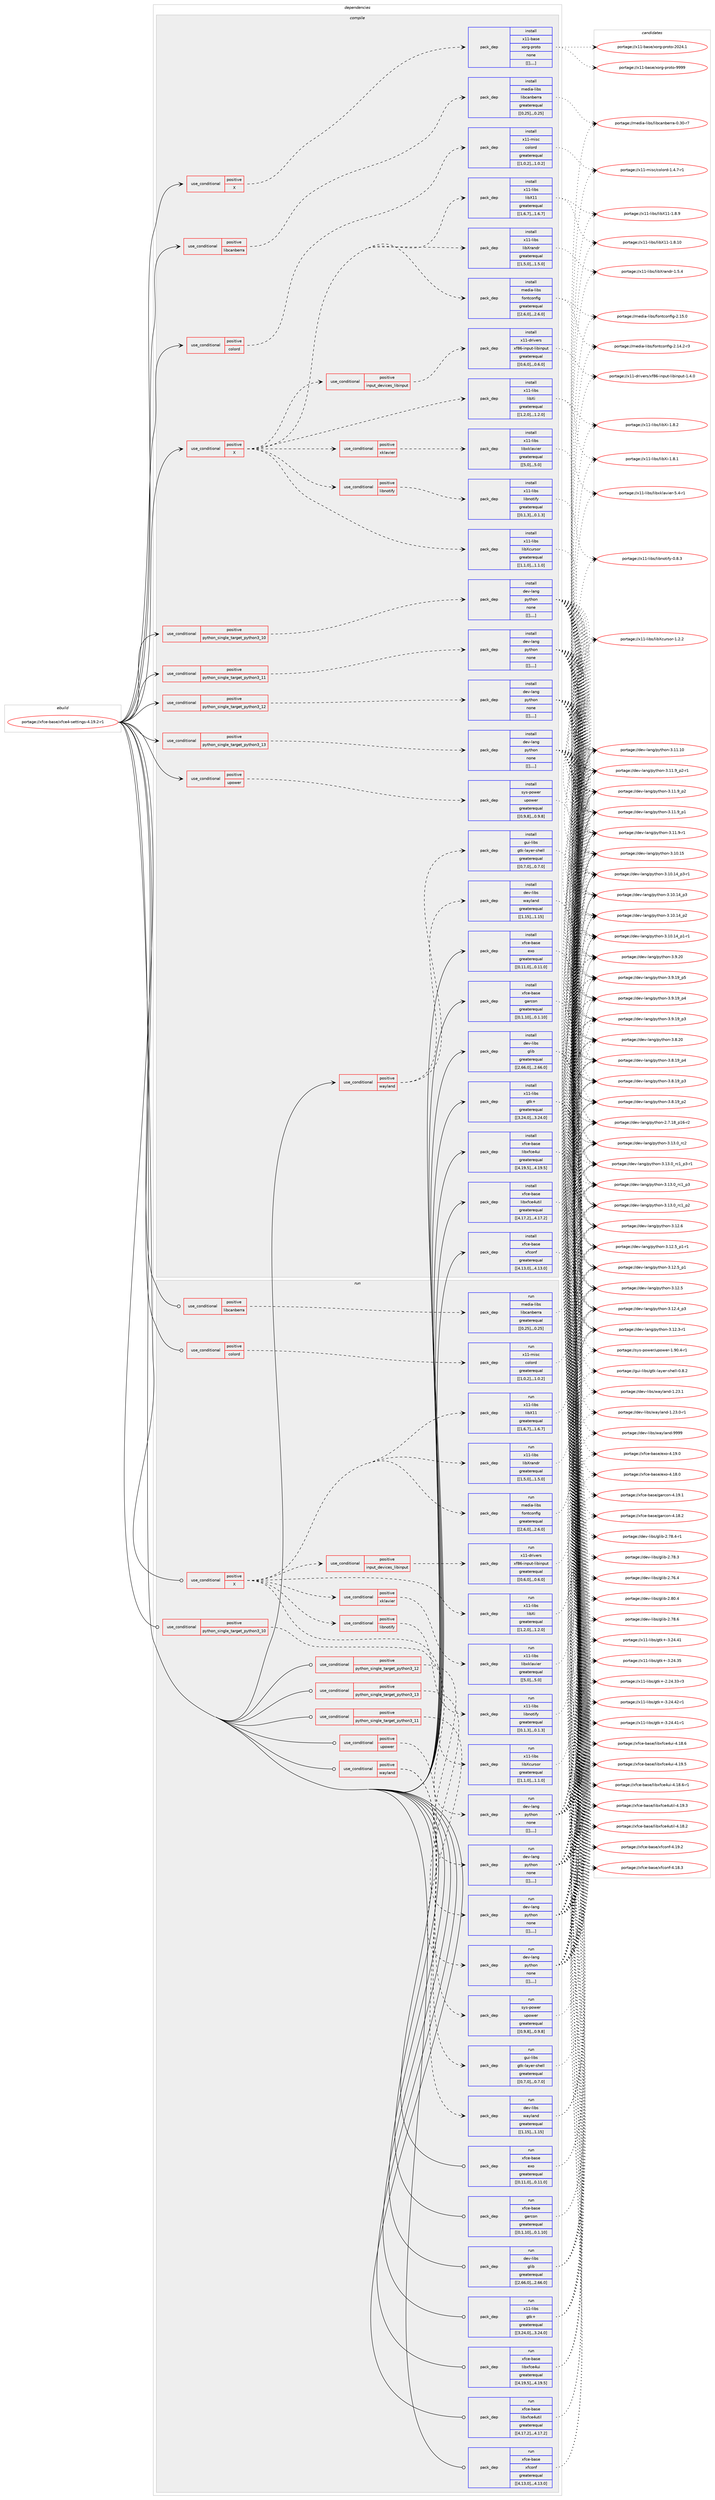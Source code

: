 digraph prolog {

# *************
# Graph options
# *************

newrank=true;
concentrate=true;
compound=true;
graph [rankdir=LR,fontname=Helvetica,fontsize=10,ranksep=1.5];#, ranksep=2.5, nodesep=0.2];
edge  [arrowhead=vee];
node  [fontname=Helvetica,fontsize=10];

# **********
# The ebuild
# **********

subgraph cluster_leftcol {
color=gray;
label=<<i>ebuild</i>>;
id [label="portage://xfce-base/xfce4-settings-4.19.2-r1", color=red, width=4, href="../xfce-base/xfce4-settings-4.19.2-r1.svg"];
}

# ****************
# The dependencies
# ****************

subgraph cluster_midcol {
color=gray;
label=<<i>dependencies</i>>;
subgraph cluster_compile {
fillcolor="#eeeeee";
style=filled;
label=<<i>compile</i>>;
subgraph cond129628 {
dependency492598 [label=<<TABLE BORDER="0" CELLBORDER="1" CELLSPACING="0" CELLPADDING="4"><TR><TD ROWSPAN="3" CELLPADDING="10">use_conditional</TD></TR><TR><TD>positive</TD></TR><TR><TD>X</TD></TR></TABLE>>, shape=none, color=red];
subgraph pack359386 {
dependency492599 [label=<<TABLE BORDER="0" CELLBORDER="1" CELLSPACING="0" CELLPADDING="4" WIDTH="220"><TR><TD ROWSPAN="6" CELLPADDING="30">pack_dep</TD></TR><TR><TD WIDTH="110">install</TD></TR><TR><TD>media-libs</TD></TR><TR><TD>fontconfig</TD></TR><TR><TD>greaterequal</TD></TR><TR><TD>[[2,6,0],,,2.6.0]</TD></TR></TABLE>>, shape=none, color=blue];
}
dependency492598:e -> dependency492599:w [weight=20,style="dashed",arrowhead="vee"];
subgraph pack359387 {
dependency492600 [label=<<TABLE BORDER="0" CELLBORDER="1" CELLSPACING="0" CELLPADDING="4" WIDTH="220"><TR><TD ROWSPAN="6" CELLPADDING="30">pack_dep</TD></TR><TR><TD WIDTH="110">install</TD></TR><TR><TD>x11-libs</TD></TR><TR><TD>libX11</TD></TR><TR><TD>greaterequal</TD></TR><TR><TD>[[1,6,7],,,1.6.7]</TD></TR></TABLE>>, shape=none, color=blue];
}
dependency492598:e -> dependency492600:w [weight=20,style="dashed",arrowhead="vee"];
subgraph pack359388 {
dependency492601 [label=<<TABLE BORDER="0" CELLBORDER="1" CELLSPACING="0" CELLPADDING="4" WIDTH="220"><TR><TD ROWSPAN="6" CELLPADDING="30">pack_dep</TD></TR><TR><TD WIDTH="110">install</TD></TR><TR><TD>x11-libs</TD></TR><TR><TD>libXcursor</TD></TR><TR><TD>greaterequal</TD></TR><TR><TD>[[1,1,0],,,1.1.0]</TD></TR></TABLE>>, shape=none, color=blue];
}
dependency492598:e -> dependency492601:w [weight=20,style="dashed",arrowhead="vee"];
subgraph pack359389 {
dependency492602 [label=<<TABLE BORDER="0" CELLBORDER="1" CELLSPACING="0" CELLPADDING="4" WIDTH="220"><TR><TD ROWSPAN="6" CELLPADDING="30">pack_dep</TD></TR><TR><TD WIDTH="110">install</TD></TR><TR><TD>x11-libs</TD></TR><TR><TD>libXi</TD></TR><TR><TD>greaterequal</TD></TR><TR><TD>[[1,2,0],,,1.2.0]</TD></TR></TABLE>>, shape=none, color=blue];
}
dependency492598:e -> dependency492602:w [weight=20,style="dashed",arrowhead="vee"];
subgraph pack359390 {
dependency492603 [label=<<TABLE BORDER="0" CELLBORDER="1" CELLSPACING="0" CELLPADDING="4" WIDTH="220"><TR><TD ROWSPAN="6" CELLPADDING="30">pack_dep</TD></TR><TR><TD WIDTH="110">install</TD></TR><TR><TD>x11-libs</TD></TR><TR><TD>libXrandr</TD></TR><TR><TD>greaterequal</TD></TR><TR><TD>[[1,5,0],,,1.5.0]</TD></TR></TABLE>>, shape=none, color=blue];
}
dependency492598:e -> dependency492603:w [weight=20,style="dashed",arrowhead="vee"];
subgraph cond129629 {
dependency492604 [label=<<TABLE BORDER="0" CELLBORDER="1" CELLSPACING="0" CELLPADDING="4"><TR><TD ROWSPAN="3" CELLPADDING="10">use_conditional</TD></TR><TR><TD>positive</TD></TR><TR><TD>input_devices_libinput</TD></TR></TABLE>>, shape=none, color=red];
subgraph pack359391 {
dependency492605 [label=<<TABLE BORDER="0" CELLBORDER="1" CELLSPACING="0" CELLPADDING="4" WIDTH="220"><TR><TD ROWSPAN="6" CELLPADDING="30">pack_dep</TD></TR><TR><TD WIDTH="110">install</TD></TR><TR><TD>x11-drivers</TD></TR><TR><TD>xf86-input-libinput</TD></TR><TR><TD>greaterequal</TD></TR><TR><TD>[[0,6,0],,,0.6.0]</TD></TR></TABLE>>, shape=none, color=blue];
}
dependency492604:e -> dependency492605:w [weight=20,style="dashed",arrowhead="vee"];
}
dependency492598:e -> dependency492604:w [weight=20,style="dashed",arrowhead="vee"];
subgraph cond129630 {
dependency492606 [label=<<TABLE BORDER="0" CELLBORDER="1" CELLSPACING="0" CELLPADDING="4"><TR><TD ROWSPAN="3" CELLPADDING="10">use_conditional</TD></TR><TR><TD>positive</TD></TR><TR><TD>libnotify</TD></TR></TABLE>>, shape=none, color=red];
subgraph pack359392 {
dependency492607 [label=<<TABLE BORDER="0" CELLBORDER="1" CELLSPACING="0" CELLPADDING="4" WIDTH="220"><TR><TD ROWSPAN="6" CELLPADDING="30">pack_dep</TD></TR><TR><TD WIDTH="110">install</TD></TR><TR><TD>x11-libs</TD></TR><TR><TD>libnotify</TD></TR><TR><TD>greaterequal</TD></TR><TR><TD>[[0,1,3],,,0.1.3]</TD></TR></TABLE>>, shape=none, color=blue];
}
dependency492606:e -> dependency492607:w [weight=20,style="dashed",arrowhead="vee"];
}
dependency492598:e -> dependency492606:w [weight=20,style="dashed",arrowhead="vee"];
subgraph cond129631 {
dependency492608 [label=<<TABLE BORDER="0" CELLBORDER="1" CELLSPACING="0" CELLPADDING="4"><TR><TD ROWSPAN="3" CELLPADDING="10">use_conditional</TD></TR><TR><TD>positive</TD></TR><TR><TD>xklavier</TD></TR></TABLE>>, shape=none, color=red];
subgraph pack359393 {
dependency492609 [label=<<TABLE BORDER="0" CELLBORDER="1" CELLSPACING="0" CELLPADDING="4" WIDTH="220"><TR><TD ROWSPAN="6" CELLPADDING="30">pack_dep</TD></TR><TR><TD WIDTH="110">install</TD></TR><TR><TD>x11-libs</TD></TR><TR><TD>libxklavier</TD></TR><TR><TD>greaterequal</TD></TR><TR><TD>[[5,0],,,5.0]</TD></TR></TABLE>>, shape=none, color=blue];
}
dependency492608:e -> dependency492609:w [weight=20,style="dashed",arrowhead="vee"];
}
dependency492598:e -> dependency492608:w [weight=20,style="dashed",arrowhead="vee"];
}
id:e -> dependency492598:w [weight=20,style="solid",arrowhead="vee"];
subgraph cond129632 {
dependency492610 [label=<<TABLE BORDER="0" CELLBORDER="1" CELLSPACING="0" CELLPADDING="4"><TR><TD ROWSPAN="3" CELLPADDING="10">use_conditional</TD></TR><TR><TD>positive</TD></TR><TR><TD>X</TD></TR></TABLE>>, shape=none, color=red];
subgraph pack359394 {
dependency492611 [label=<<TABLE BORDER="0" CELLBORDER="1" CELLSPACING="0" CELLPADDING="4" WIDTH="220"><TR><TD ROWSPAN="6" CELLPADDING="30">pack_dep</TD></TR><TR><TD WIDTH="110">install</TD></TR><TR><TD>x11-base</TD></TR><TR><TD>xorg-proto</TD></TR><TR><TD>none</TD></TR><TR><TD>[[],,,,]</TD></TR></TABLE>>, shape=none, color=blue];
}
dependency492610:e -> dependency492611:w [weight=20,style="dashed",arrowhead="vee"];
}
id:e -> dependency492610:w [weight=20,style="solid",arrowhead="vee"];
subgraph cond129633 {
dependency492612 [label=<<TABLE BORDER="0" CELLBORDER="1" CELLSPACING="0" CELLPADDING="4"><TR><TD ROWSPAN="3" CELLPADDING="10">use_conditional</TD></TR><TR><TD>positive</TD></TR><TR><TD>colord</TD></TR></TABLE>>, shape=none, color=red];
subgraph pack359395 {
dependency492613 [label=<<TABLE BORDER="0" CELLBORDER="1" CELLSPACING="0" CELLPADDING="4" WIDTH="220"><TR><TD ROWSPAN="6" CELLPADDING="30">pack_dep</TD></TR><TR><TD WIDTH="110">install</TD></TR><TR><TD>x11-misc</TD></TR><TR><TD>colord</TD></TR><TR><TD>greaterequal</TD></TR><TR><TD>[[1,0,2],,,1.0.2]</TD></TR></TABLE>>, shape=none, color=blue];
}
dependency492612:e -> dependency492613:w [weight=20,style="dashed",arrowhead="vee"];
}
id:e -> dependency492612:w [weight=20,style="solid",arrowhead="vee"];
subgraph cond129634 {
dependency492614 [label=<<TABLE BORDER="0" CELLBORDER="1" CELLSPACING="0" CELLPADDING="4"><TR><TD ROWSPAN="3" CELLPADDING="10">use_conditional</TD></TR><TR><TD>positive</TD></TR><TR><TD>libcanberra</TD></TR></TABLE>>, shape=none, color=red];
subgraph pack359396 {
dependency492615 [label=<<TABLE BORDER="0" CELLBORDER="1" CELLSPACING="0" CELLPADDING="4" WIDTH="220"><TR><TD ROWSPAN="6" CELLPADDING="30">pack_dep</TD></TR><TR><TD WIDTH="110">install</TD></TR><TR><TD>media-libs</TD></TR><TR><TD>libcanberra</TD></TR><TR><TD>greaterequal</TD></TR><TR><TD>[[0,25],,,0.25]</TD></TR></TABLE>>, shape=none, color=blue];
}
dependency492614:e -> dependency492615:w [weight=20,style="dashed",arrowhead="vee"];
}
id:e -> dependency492614:w [weight=20,style="solid",arrowhead="vee"];
subgraph cond129635 {
dependency492616 [label=<<TABLE BORDER="0" CELLBORDER="1" CELLSPACING="0" CELLPADDING="4"><TR><TD ROWSPAN="3" CELLPADDING="10">use_conditional</TD></TR><TR><TD>positive</TD></TR><TR><TD>python_single_target_python3_10</TD></TR></TABLE>>, shape=none, color=red];
subgraph pack359397 {
dependency492617 [label=<<TABLE BORDER="0" CELLBORDER="1" CELLSPACING="0" CELLPADDING="4" WIDTH="220"><TR><TD ROWSPAN="6" CELLPADDING="30">pack_dep</TD></TR><TR><TD WIDTH="110">install</TD></TR><TR><TD>dev-lang</TD></TR><TR><TD>python</TD></TR><TR><TD>none</TD></TR><TR><TD>[[],,,,]</TD></TR></TABLE>>, shape=none, color=blue];
}
dependency492616:e -> dependency492617:w [weight=20,style="dashed",arrowhead="vee"];
}
id:e -> dependency492616:w [weight=20,style="solid",arrowhead="vee"];
subgraph cond129636 {
dependency492618 [label=<<TABLE BORDER="0" CELLBORDER="1" CELLSPACING="0" CELLPADDING="4"><TR><TD ROWSPAN="3" CELLPADDING="10">use_conditional</TD></TR><TR><TD>positive</TD></TR><TR><TD>python_single_target_python3_11</TD></TR></TABLE>>, shape=none, color=red];
subgraph pack359398 {
dependency492619 [label=<<TABLE BORDER="0" CELLBORDER="1" CELLSPACING="0" CELLPADDING="4" WIDTH="220"><TR><TD ROWSPAN="6" CELLPADDING="30">pack_dep</TD></TR><TR><TD WIDTH="110">install</TD></TR><TR><TD>dev-lang</TD></TR><TR><TD>python</TD></TR><TR><TD>none</TD></TR><TR><TD>[[],,,,]</TD></TR></TABLE>>, shape=none, color=blue];
}
dependency492618:e -> dependency492619:w [weight=20,style="dashed",arrowhead="vee"];
}
id:e -> dependency492618:w [weight=20,style="solid",arrowhead="vee"];
subgraph cond129637 {
dependency492620 [label=<<TABLE BORDER="0" CELLBORDER="1" CELLSPACING="0" CELLPADDING="4"><TR><TD ROWSPAN="3" CELLPADDING="10">use_conditional</TD></TR><TR><TD>positive</TD></TR><TR><TD>python_single_target_python3_12</TD></TR></TABLE>>, shape=none, color=red];
subgraph pack359399 {
dependency492621 [label=<<TABLE BORDER="0" CELLBORDER="1" CELLSPACING="0" CELLPADDING="4" WIDTH="220"><TR><TD ROWSPAN="6" CELLPADDING="30">pack_dep</TD></TR><TR><TD WIDTH="110">install</TD></TR><TR><TD>dev-lang</TD></TR><TR><TD>python</TD></TR><TR><TD>none</TD></TR><TR><TD>[[],,,,]</TD></TR></TABLE>>, shape=none, color=blue];
}
dependency492620:e -> dependency492621:w [weight=20,style="dashed",arrowhead="vee"];
}
id:e -> dependency492620:w [weight=20,style="solid",arrowhead="vee"];
subgraph cond129638 {
dependency492622 [label=<<TABLE BORDER="0" CELLBORDER="1" CELLSPACING="0" CELLPADDING="4"><TR><TD ROWSPAN="3" CELLPADDING="10">use_conditional</TD></TR><TR><TD>positive</TD></TR><TR><TD>python_single_target_python3_13</TD></TR></TABLE>>, shape=none, color=red];
subgraph pack359400 {
dependency492623 [label=<<TABLE BORDER="0" CELLBORDER="1" CELLSPACING="0" CELLPADDING="4" WIDTH="220"><TR><TD ROWSPAN="6" CELLPADDING="30">pack_dep</TD></TR><TR><TD WIDTH="110">install</TD></TR><TR><TD>dev-lang</TD></TR><TR><TD>python</TD></TR><TR><TD>none</TD></TR><TR><TD>[[],,,,]</TD></TR></TABLE>>, shape=none, color=blue];
}
dependency492622:e -> dependency492623:w [weight=20,style="dashed",arrowhead="vee"];
}
id:e -> dependency492622:w [weight=20,style="solid",arrowhead="vee"];
subgraph cond129639 {
dependency492624 [label=<<TABLE BORDER="0" CELLBORDER="1" CELLSPACING="0" CELLPADDING="4"><TR><TD ROWSPAN="3" CELLPADDING="10">use_conditional</TD></TR><TR><TD>positive</TD></TR><TR><TD>upower</TD></TR></TABLE>>, shape=none, color=red];
subgraph pack359401 {
dependency492625 [label=<<TABLE BORDER="0" CELLBORDER="1" CELLSPACING="0" CELLPADDING="4" WIDTH="220"><TR><TD ROWSPAN="6" CELLPADDING="30">pack_dep</TD></TR><TR><TD WIDTH="110">install</TD></TR><TR><TD>sys-power</TD></TR><TR><TD>upower</TD></TR><TR><TD>greaterequal</TD></TR><TR><TD>[[0,9,8],,,0.9.8]</TD></TR></TABLE>>, shape=none, color=blue];
}
dependency492624:e -> dependency492625:w [weight=20,style="dashed",arrowhead="vee"];
}
id:e -> dependency492624:w [weight=20,style="solid",arrowhead="vee"];
subgraph cond129640 {
dependency492626 [label=<<TABLE BORDER="0" CELLBORDER="1" CELLSPACING="0" CELLPADDING="4"><TR><TD ROWSPAN="3" CELLPADDING="10">use_conditional</TD></TR><TR><TD>positive</TD></TR><TR><TD>wayland</TD></TR></TABLE>>, shape=none, color=red];
subgraph pack359402 {
dependency492627 [label=<<TABLE BORDER="0" CELLBORDER="1" CELLSPACING="0" CELLPADDING="4" WIDTH="220"><TR><TD ROWSPAN="6" CELLPADDING="30">pack_dep</TD></TR><TR><TD WIDTH="110">install</TD></TR><TR><TD>dev-libs</TD></TR><TR><TD>wayland</TD></TR><TR><TD>greaterequal</TD></TR><TR><TD>[[1,15],,,1.15]</TD></TR></TABLE>>, shape=none, color=blue];
}
dependency492626:e -> dependency492627:w [weight=20,style="dashed",arrowhead="vee"];
subgraph pack359403 {
dependency492628 [label=<<TABLE BORDER="0" CELLBORDER="1" CELLSPACING="0" CELLPADDING="4" WIDTH="220"><TR><TD ROWSPAN="6" CELLPADDING="30">pack_dep</TD></TR><TR><TD WIDTH="110">install</TD></TR><TR><TD>gui-libs</TD></TR><TR><TD>gtk-layer-shell</TD></TR><TR><TD>greaterequal</TD></TR><TR><TD>[[0,7,0],,,0.7.0]</TD></TR></TABLE>>, shape=none, color=blue];
}
dependency492626:e -> dependency492628:w [weight=20,style="dashed",arrowhead="vee"];
}
id:e -> dependency492626:w [weight=20,style="solid",arrowhead="vee"];
subgraph pack359404 {
dependency492629 [label=<<TABLE BORDER="0" CELLBORDER="1" CELLSPACING="0" CELLPADDING="4" WIDTH="220"><TR><TD ROWSPAN="6" CELLPADDING="30">pack_dep</TD></TR><TR><TD WIDTH="110">install</TD></TR><TR><TD>dev-libs</TD></TR><TR><TD>glib</TD></TR><TR><TD>greaterequal</TD></TR><TR><TD>[[2,66,0],,,2.66.0]</TD></TR></TABLE>>, shape=none, color=blue];
}
id:e -> dependency492629:w [weight=20,style="solid",arrowhead="vee"];
subgraph pack359405 {
dependency492630 [label=<<TABLE BORDER="0" CELLBORDER="1" CELLSPACING="0" CELLPADDING="4" WIDTH="220"><TR><TD ROWSPAN="6" CELLPADDING="30">pack_dep</TD></TR><TR><TD WIDTH="110">install</TD></TR><TR><TD>x11-libs</TD></TR><TR><TD>gtk+</TD></TR><TR><TD>greaterequal</TD></TR><TR><TD>[[3,24,0],,,3.24.0]</TD></TR></TABLE>>, shape=none, color=blue];
}
id:e -> dependency492630:w [weight=20,style="solid",arrowhead="vee"];
subgraph pack359406 {
dependency492631 [label=<<TABLE BORDER="0" CELLBORDER="1" CELLSPACING="0" CELLPADDING="4" WIDTH="220"><TR><TD ROWSPAN="6" CELLPADDING="30">pack_dep</TD></TR><TR><TD WIDTH="110">install</TD></TR><TR><TD>xfce-base</TD></TR><TR><TD>exo</TD></TR><TR><TD>greaterequal</TD></TR><TR><TD>[[0,11,0],,,0.11.0]</TD></TR></TABLE>>, shape=none, color=blue];
}
id:e -> dependency492631:w [weight=20,style="solid",arrowhead="vee"];
subgraph pack359407 {
dependency492632 [label=<<TABLE BORDER="0" CELLBORDER="1" CELLSPACING="0" CELLPADDING="4" WIDTH="220"><TR><TD ROWSPAN="6" CELLPADDING="30">pack_dep</TD></TR><TR><TD WIDTH="110">install</TD></TR><TR><TD>xfce-base</TD></TR><TR><TD>garcon</TD></TR><TR><TD>greaterequal</TD></TR><TR><TD>[[0,1,10],,,0.1.10]</TD></TR></TABLE>>, shape=none, color=blue];
}
id:e -> dependency492632:w [weight=20,style="solid",arrowhead="vee"];
subgraph pack359408 {
dependency492633 [label=<<TABLE BORDER="0" CELLBORDER="1" CELLSPACING="0" CELLPADDING="4" WIDTH="220"><TR><TD ROWSPAN="6" CELLPADDING="30">pack_dep</TD></TR><TR><TD WIDTH="110">install</TD></TR><TR><TD>xfce-base</TD></TR><TR><TD>libxfce4ui</TD></TR><TR><TD>greaterequal</TD></TR><TR><TD>[[4,19,5],,,4.19.5]</TD></TR></TABLE>>, shape=none, color=blue];
}
id:e -> dependency492633:w [weight=20,style="solid",arrowhead="vee"];
subgraph pack359409 {
dependency492634 [label=<<TABLE BORDER="0" CELLBORDER="1" CELLSPACING="0" CELLPADDING="4" WIDTH="220"><TR><TD ROWSPAN="6" CELLPADDING="30">pack_dep</TD></TR><TR><TD WIDTH="110">install</TD></TR><TR><TD>xfce-base</TD></TR><TR><TD>libxfce4util</TD></TR><TR><TD>greaterequal</TD></TR><TR><TD>[[4,17,2],,,4.17.2]</TD></TR></TABLE>>, shape=none, color=blue];
}
id:e -> dependency492634:w [weight=20,style="solid",arrowhead="vee"];
subgraph pack359410 {
dependency492635 [label=<<TABLE BORDER="0" CELLBORDER="1" CELLSPACING="0" CELLPADDING="4" WIDTH="220"><TR><TD ROWSPAN="6" CELLPADDING="30">pack_dep</TD></TR><TR><TD WIDTH="110">install</TD></TR><TR><TD>xfce-base</TD></TR><TR><TD>xfconf</TD></TR><TR><TD>greaterequal</TD></TR><TR><TD>[[4,13,0],,,4.13.0]</TD></TR></TABLE>>, shape=none, color=blue];
}
id:e -> dependency492635:w [weight=20,style="solid",arrowhead="vee"];
}
subgraph cluster_compileandrun {
fillcolor="#eeeeee";
style=filled;
label=<<i>compile and run</i>>;
}
subgraph cluster_run {
fillcolor="#eeeeee";
style=filled;
label=<<i>run</i>>;
subgraph cond129641 {
dependency492636 [label=<<TABLE BORDER="0" CELLBORDER="1" CELLSPACING="0" CELLPADDING="4"><TR><TD ROWSPAN="3" CELLPADDING="10">use_conditional</TD></TR><TR><TD>positive</TD></TR><TR><TD>X</TD></TR></TABLE>>, shape=none, color=red];
subgraph pack359411 {
dependency492637 [label=<<TABLE BORDER="0" CELLBORDER="1" CELLSPACING="0" CELLPADDING="4" WIDTH="220"><TR><TD ROWSPAN="6" CELLPADDING="30">pack_dep</TD></TR><TR><TD WIDTH="110">run</TD></TR><TR><TD>media-libs</TD></TR><TR><TD>fontconfig</TD></TR><TR><TD>greaterequal</TD></TR><TR><TD>[[2,6,0],,,2.6.0]</TD></TR></TABLE>>, shape=none, color=blue];
}
dependency492636:e -> dependency492637:w [weight=20,style="dashed",arrowhead="vee"];
subgraph pack359412 {
dependency492638 [label=<<TABLE BORDER="0" CELLBORDER="1" CELLSPACING="0" CELLPADDING="4" WIDTH="220"><TR><TD ROWSPAN="6" CELLPADDING="30">pack_dep</TD></TR><TR><TD WIDTH="110">run</TD></TR><TR><TD>x11-libs</TD></TR><TR><TD>libX11</TD></TR><TR><TD>greaterequal</TD></TR><TR><TD>[[1,6,7],,,1.6.7]</TD></TR></TABLE>>, shape=none, color=blue];
}
dependency492636:e -> dependency492638:w [weight=20,style="dashed",arrowhead="vee"];
subgraph pack359413 {
dependency492639 [label=<<TABLE BORDER="0" CELLBORDER="1" CELLSPACING="0" CELLPADDING="4" WIDTH="220"><TR><TD ROWSPAN="6" CELLPADDING="30">pack_dep</TD></TR><TR><TD WIDTH="110">run</TD></TR><TR><TD>x11-libs</TD></TR><TR><TD>libXcursor</TD></TR><TR><TD>greaterequal</TD></TR><TR><TD>[[1,1,0],,,1.1.0]</TD></TR></TABLE>>, shape=none, color=blue];
}
dependency492636:e -> dependency492639:w [weight=20,style="dashed",arrowhead="vee"];
subgraph pack359414 {
dependency492640 [label=<<TABLE BORDER="0" CELLBORDER="1" CELLSPACING="0" CELLPADDING="4" WIDTH="220"><TR><TD ROWSPAN="6" CELLPADDING="30">pack_dep</TD></TR><TR><TD WIDTH="110">run</TD></TR><TR><TD>x11-libs</TD></TR><TR><TD>libXi</TD></TR><TR><TD>greaterequal</TD></TR><TR><TD>[[1,2,0],,,1.2.0]</TD></TR></TABLE>>, shape=none, color=blue];
}
dependency492636:e -> dependency492640:w [weight=20,style="dashed",arrowhead="vee"];
subgraph pack359415 {
dependency492641 [label=<<TABLE BORDER="0" CELLBORDER="1" CELLSPACING="0" CELLPADDING="4" WIDTH="220"><TR><TD ROWSPAN="6" CELLPADDING="30">pack_dep</TD></TR><TR><TD WIDTH="110">run</TD></TR><TR><TD>x11-libs</TD></TR><TR><TD>libXrandr</TD></TR><TR><TD>greaterequal</TD></TR><TR><TD>[[1,5,0],,,1.5.0]</TD></TR></TABLE>>, shape=none, color=blue];
}
dependency492636:e -> dependency492641:w [weight=20,style="dashed",arrowhead="vee"];
subgraph cond129642 {
dependency492642 [label=<<TABLE BORDER="0" CELLBORDER="1" CELLSPACING="0" CELLPADDING="4"><TR><TD ROWSPAN="3" CELLPADDING="10">use_conditional</TD></TR><TR><TD>positive</TD></TR><TR><TD>input_devices_libinput</TD></TR></TABLE>>, shape=none, color=red];
subgraph pack359416 {
dependency492643 [label=<<TABLE BORDER="0" CELLBORDER="1" CELLSPACING="0" CELLPADDING="4" WIDTH="220"><TR><TD ROWSPAN="6" CELLPADDING="30">pack_dep</TD></TR><TR><TD WIDTH="110">run</TD></TR><TR><TD>x11-drivers</TD></TR><TR><TD>xf86-input-libinput</TD></TR><TR><TD>greaterequal</TD></TR><TR><TD>[[0,6,0],,,0.6.0]</TD></TR></TABLE>>, shape=none, color=blue];
}
dependency492642:e -> dependency492643:w [weight=20,style="dashed",arrowhead="vee"];
}
dependency492636:e -> dependency492642:w [weight=20,style="dashed",arrowhead="vee"];
subgraph cond129643 {
dependency492644 [label=<<TABLE BORDER="0" CELLBORDER="1" CELLSPACING="0" CELLPADDING="4"><TR><TD ROWSPAN="3" CELLPADDING="10">use_conditional</TD></TR><TR><TD>positive</TD></TR><TR><TD>libnotify</TD></TR></TABLE>>, shape=none, color=red];
subgraph pack359417 {
dependency492645 [label=<<TABLE BORDER="0" CELLBORDER="1" CELLSPACING="0" CELLPADDING="4" WIDTH="220"><TR><TD ROWSPAN="6" CELLPADDING="30">pack_dep</TD></TR><TR><TD WIDTH="110">run</TD></TR><TR><TD>x11-libs</TD></TR><TR><TD>libnotify</TD></TR><TR><TD>greaterequal</TD></TR><TR><TD>[[0,1,3],,,0.1.3]</TD></TR></TABLE>>, shape=none, color=blue];
}
dependency492644:e -> dependency492645:w [weight=20,style="dashed",arrowhead="vee"];
}
dependency492636:e -> dependency492644:w [weight=20,style="dashed",arrowhead="vee"];
subgraph cond129644 {
dependency492646 [label=<<TABLE BORDER="0" CELLBORDER="1" CELLSPACING="0" CELLPADDING="4"><TR><TD ROWSPAN="3" CELLPADDING="10">use_conditional</TD></TR><TR><TD>positive</TD></TR><TR><TD>xklavier</TD></TR></TABLE>>, shape=none, color=red];
subgraph pack359418 {
dependency492647 [label=<<TABLE BORDER="0" CELLBORDER="1" CELLSPACING="0" CELLPADDING="4" WIDTH="220"><TR><TD ROWSPAN="6" CELLPADDING="30">pack_dep</TD></TR><TR><TD WIDTH="110">run</TD></TR><TR><TD>x11-libs</TD></TR><TR><TD>libxklavier</TD></TR><TR><TD>greaterequal</TD></TR><TR><TD>[[5,0],,,5.0]</TD></TR></TABLE>>, shape=none, color=blue];
}
dependency492646:e -> dependency492647:w [weight=20,style="dashed",arrowhead="vee"];
}
dependency492636:e -> dependency492646:w [weight=20,style="dashed",arrowhead="vee"];
}
id:e -> dependency492636:w [weight=20,style="solid",arrowhead="odot"];
subgraph cond129645 {
dependency492648 [label=<<TABLE BORDER="0" CELLBORDER="1" CELLSPACING="0" CELLPADDING="4"><TR><TD ROWSPAN="3" CELLPADDING="10">use_conditional</TD></TR><TR><TD>positive</TD></TR><TR><TD>colord</TD></TR></TABLE>>, shape=none, color=red];
subgraph pack359419 {
dependency492649 [label=<<TABLE BORDER="0" CELLBORDER="1" CELLSPACING="0" CELLPADDING="4" WIDTH="220"><TR><TD ROWSPAN="6" CELLPADDING="30">pack_dep</TD></TR><TR><TD WIDTH="110">run</TD></TR><TR><TD>x11-misc</TD></TR><TR><TD>colord</TD></TR><TR><TD>greaterequal</TD></TR><TR><TD>[[1,0,2],,,1.0.2]</TD></TR></TABLE>>, shape=none, color=blue];
}
dependency492648:e -> dependency492649:w [weight=20,style="dashed",arrowhead="vee"];
}
id:e -> dependency492648:w [weight=20,style="solid",arrowhead="odot"];
subgraph cond129646 {
dependency492650 [label=<<TABLE BORDER="0" CELLBORDER="1" CELLSPACING="0" CELLPADDING="4"><TR><TD ROWSPAN="3" CELLPADDING="10">use_conditional</TD></TR><TR><TD>positive</TD></TR><TR><TD>libcanberra</TD></TR></TABLE>>, shape=none, color=red];
subgraph pack359420 {
dependency492651 [label=<<TABLE BORDER="0" CELLBORDER="1" CELLSPACING="0" CELLPADDING="4" WIDTH="220"><TR><TD ROWSPAN="6" CELLPADDING="30">pack_dep</TD></TR><TR><TD WIDTH="110">run</TD></TR><TR><TD>media-libs</TD></TR><TR><TD>libcanberra</TD></TR><TR><TD>greaterequal</TD></TR><TR><TD>[[0,25],,,0.25]</TD></TR></TABLE>>, shape=none, color=blue];
}
dependency492650:e -> dependency492651:w [weight=20,style="dashed",arrowhead="vee"];
}
id:e -> dependency492650:w [weight=20,style="solid",arrowhead="odot"];
subgraph cond129647 {
dependency492652 [label=<<TABLE BORDER="0" CELLBORDER="1" CELLSPACING="0" CELLPADDING="4"><TR><TD ROWSPAN="3" CELLPADDING="10">use_conditional</TD></TR><TR><TD>positive</TD></TR><TR><TD>python_single_target_python3_10</TD></TR></TABLE>>, shape=none, color=red];
subgraph pack359421 {
dependency492653 [label=<<TABLE BORDER="0" CELLBORDER="1" CELLSPACING="0" CELLPADDING="4" WIDTH="220"><TR><TD ROWSPAN="6" CELLPADDING="30">pack_dep</TD></TR><TR><TD WIDTH="110">run</TD></TR><TR><TD>dev-lang</TD></TR><TR><TD>python</TD></TR><TR><TD>none</TD></TR><TR><TD>[[],,,,]</TD></TR></TABLE>>, shape=none, color=blue];
}
dependency492652:e -> dependency492653:w [weight=20,style="dashed",arrowhead="vee"];
}
id:e -> dependency492652:w [weight=20,style="solid",arrowhead="odot"];
subgraph cond129648 {
dependency492654 [label=<<TABLE BORDER="0" CELLBORDER="1" CELLSPACING="0" CELLPADDING="4"><TR><TD ROWSPAN="3" CELLPADDING="10">use_conditional</TD></TR><TR><TD>positive</TD></TR><TR><TD>python_single_target_python3_11</TD></TR></TABLE>>, shape=none, color=red];
subgraph pack359422 {
dependency492655 [label=<<TABLE BORDER="0" CELLBORDER="1" CELLSPACING="0" CELLPADDING="4" WIDTH="220"><TR><TD ROWSPAN="6" CELLPADDING="30">pack_dep</TD></TR><TR><TD WIDTH="110">run</TD></TR><TR><TD>dev-lang</TD></TR><TR><TD>python</TD></TR><TR><TD>none</TD></TR><TR><TD>[[],,,,]</TD></TR></TABLE>>, shape=none, color=blue];
}
dependency492654:e -> dependency492655:w [weight=20,style="dashed",arrowhead="vee"];
}
id:e -> dependency492654:w [weight=20,style="solid",arrowhead="odot"];
subgraph cond129649 {
dependency492656 [label=<<TABLE BORDER="0" CELLBORDER="1" CELLSPACING="0" CELLPADDING="4"><TR><TD ROWSPAN="3" CELLPADDING="10">use_conditional</TD></TR><TR><TD>positive</TD></TR><TR><TD>python_single_target_python3_12</TD></TR></TABLE>>, shape=none, color=red];
subgraph pack359423 {
dependency492657 [label=<<TABLE BORDER="0" CELLBORDER="1" CELLSPACING="0" CELLPADDING="4" WIDTH="220"><TR><TD ROWSPAN="6" CELLPADDING="30">pack_dep</TD></TR><TR><TD WIDTH="110">run</TD></TR><TR><TD>dev-lang</TD></TR><TR><TD>python</TD></TR><TR><TD>none</TD></TR><TR><TD>[[],,,,]</TD></TR></TABLE>>, shape=none, color=blue];
}
dependency492656:e -> dependency492657:w [weight=20,style="dashed",arrowhead="vee"];
}
id:e -> dependency492656:w [weight=20,style="solid",arrowhead="odot"];
subgraph cond129650 {
dependency492658 [label=<<TABLE BORDER="0" CELLBORDER="1" CELLSPACING="0" CELLPADDING="4"><TR><TD ROWSPAN="3" CELLPADDING="10">use_conditional</TD></TR><TR><TD>positive</TD></TR><TR><TD>python_single_target_python3_13</TD></TR></TABLE>>, shape=none, color=red];
subgraph pack359424 {
dependency492659 [label=<<TABLE BORDER="0" CELLBORDER="1" CELLSPACING="0" CELLPADDING="4" WIDTH="220"><TR><TD ROWSPAN="6" CELLPADDING="30">pack_dep</TD></TR><TR><TD WIDTH="110">run</TD></TR><TR><TD>dev-lang</TD></TR><TR><TD>python</TD></TR><TR><TD>none</TD></TR><TR><TD>[[],,,,]</TD></TR></TABLE>>, shape=none, color=blue];
}
dependency492658:e -> dependency492659:w [weight=20,style="dashed",arrowhead="vee"];
}
id:e -> dependency492658:w [weight=20,style="solid",arrowhead="odot"];
subgraph cond129651 {
dependency492660 [label=<<TABLE BORDER="0" CELLBORDER="1" CELLSPACING="0" CELLPADDING="4"><TR><TD ROWSPAN="3" CELLPADDING="10">use_conditional</TD></TR><TR><TD>positive</TD></TR><TR><TD>upower</TD></TR></TABLE>>, shape=none, color=red];
subgraph pack359425 {
dependency492661 [label=<<TABLE BORDER="0" CELLBORDER="1" CELLSPACING="0" CELLPADDING="4" WIDTH="220"><TR><TD ROWSPAN="6" CELLPADDING="30">pack_dep</TD></TR><TR><TD WIDTH="110">run</TD></TR><TR><TD>sys-power</TD></TR><TR><TD>upower</TD></TR><TR><TD>greaterequal</TD></TR><TR><TD>[[0,9,8],,,0.9.8]</TD></TR></TABLE>>, shape=none, color=blue];
}
dependency492660:e -> dependency492661:w [weight=20,style="dashed",arrowhead="vee"];
}
id:e -> dependency492660:w [weight=20,style="solid",arrowhead="odot"];
subgraph cond129652 {
dependency492662 [label=<<TABLE BORDER="0" CELLBORDER="1" CELLSPACING="0" CELLPADDING="4"><TR><TD ROWSPAN="3" CELLPADDING="10">use_conditional</TD></TR><TR><TD>positive</TD></TR><TR><TD>wayland</TD></TR></TABLE>>, shape=none, color=red];
subgraph pack359426 {
dependency492663 [label=<<TABLE BORDER="0" CELLBORDER="1" CELLSPACING="0" CELLPADDING="4" WIDTH="220"><TR><TD ROWSPAN="6" CELLPADDING="30">pack_dep</TD></TR><TR><TD WIDTH="110">run</TD></TR><TR><TD>dev-libs</TD></TR><TR><TD>wayland</TD></TR><TR><TD>greaterequal</TD></TR><TR><TD>[[1,15],,,1.15]</TD></TR></TABLE>>, shape=none, color=blue];
}
dependency492662:e -> dependency492663:w [weight=20,style="dashed",arrowhead="vee"];
subgraph pack359427 {
dependency492664 [label=<<TABLE BORDER="0" CELLBORDER="1" CELLSPACING="0" CELLPADDING="4" WIDTH="220"><TR><TD ROWSPAN="6" CELLPADDING="30">pack_dep</TD></TR><TR><TD WIDTH="110">run</TD></TR><TR><TD>gui-libs</TD></TR><TR><TD>gtk-layer-shell</TD></TR><TR><TD>greaterequal</TD></TR><TR><TD>[[0,7,0],,,0.7.0]</TD></TR></TABLE>>, shape=none, color=blue];
}
dependency492662:e -> dependency492664:w [weight=20,style="dashed",arrowhead="vee"];
}
id:e -> dependency492662:w [weight=20,style="solid",arrowhead="odot"];
subgraph pack359428 {
dependency492665 [label=<<TABLE BORDER="0" CELLBORDER="1" CELLSPACING="0" CELLPADDING="4" WIDTH="220"><TR><TD ROWSPAN="6" CELLPADDING="30">pack_dep</TD></TR><TR><TD WIDTH="110">run</TD></TR><TR><TD>dev-libs</TD></TR><TR><TD>glib</TD></TR><TR><TD>greaterequal</TD></TR><TR><TD>[[2,66,0],,,2.66.0]</TD></TR></TABLE>>, shape=none, color=blue];
}
id:e -> dependency492665:w [weight=20,style="solid",arrowhead="odot"];
subgraph pack359429 {
dependency492666 [label=<<TABLE BORDER="0" CELLBORDER="1" CELLSPACING="0" CELLPADDING="4" WIDTH="220"><TR><TD ROWSPAN="6" CELLPADDING="30">pack_dep</TD></TR><TR><TD WIDTH="110">run</TD></TR><TR><TD>x11-libs</TD></TR><TR><TD>gtk+</TD></TR><TR><TD>greaterequal</TD></TR><TR><TD>[[3,24,0],,,3.24.0]</TD></TR></TABLE>>, shape=none, color=blue];
}
id:e -> dependency492666:w [weight=20,style="solid",arrowhead="odot"];
subgraph pack359430 {
dependency492667 [label=<<TABLE BORDER="0" CELLBORDER="1" CELLSPACING="0" CELLPADDING="4" WIDTH="220"><TR><TD ROWSPAN="6" CELLPADDING="30">pack_dep</TD></TR><TR><TD WIDTH="110">run</TD></TR><TR><TD>xfce-base</TD></TR><TR><TD>exo</TD></TR><TR><TD>greaterequal</TD></TR><TR><TD>[[0,11,0],,,0.11.0]</TD></TR></TABLE>>, shape=none, color=blue];
}
id:e -> dependency492667:w [weight=20,style="solid",arrowhead="odot"];
subgraph pack359431 {
dependency492668 [label=<<TABLE BORDER="0" CELLBORDER="1" CELLSPACING="0" CELLPADDING="4" WIDTH="220"><TR><TD ROWSPAN="6" CELLPADDING="30">pack_dep</TD></TR><TR><TD WIDTH="110">run</TD></TR><TR><TD>xfce-base</TD></TR><TR><TD>garcon</TD></TR><TR><TD>greaterequal</TD></TR><TR><TD>[[0,1,10],,,0.1.10]</TD></TR></TABLE>>, shape=none, color=blue];
}
id:e -> dependency492668:w [weight=20,style="solid",arrowhead="odot"];
subgraph pack359432 {
dependency492669 [label=<<TABLE BORDER="0" CELLBORDER="1" CELLSPACING="0" CELLPADDING="4" WIDTH="220"><TR><TD ROWSPAN="6" CELLPADDING="30">pack_dep</TD></TR><TR><TD WIDTH="110">run</TD></TR><TR><TD>xfce-base</TD></TR><TR><TD>libxfce4ui</TD></TR><TR><TD>greaterequal</TD></TR><TR><TD>[[4,19,5],,,4.19.5]</TD></TR></TABLE>>, shape=none, color=blue];
}
id:e -> dependency492669:w [weight=20,style="solid",arrowhead="odot"];
subgraph pack359433 {
dependency492670 [label=<<TABLE BORDER="0" CELLBORDER="1" CELLSPACING="0" CELLPADDING="4" WIDTH="220"><TR><TD ROWSPAN="6" CELLPADDING="30">pack_dep</TD></TR><TR><TD WIDTH="110">run</TD></TR><TR><TD>xfce-base</TD></TR><TR><TD>libxfce4util</TD></TR><TR><TD>greaterequal</TD></TR><TR><TD>[[4,17,2],,,4.17.2]</TD></TR></TABLE>>, shape=none, color=blue];
}
id:e -> dependency492670:w [weight=20,style="solid",arrowhead="odot"];
subgraph pack359434 {
dependency492671 [label=<<TABLE BORDER="0" CELLBORDER="1" CELLSPACING="0" CELLPADDING="4" WIDTH="220"><TR><TD ROWSPAN="6" CELLPADDING="30">pack_dep</TD></TR><TR><TD WIDTH="110">run</TD></TR><TR><TD>xfce-base</TD></TR><TR><TD>xfconf</TD></TR><TR><TD>greaterequal</TD></TR><TR><TD>[[4,13,0],,,4.13.0]</TD></TR></TABLE>>, shape=none, color=blue];
}
id:e -> dependency492671:w [weight=20,style="solid",arrowhead="odot"];
}
}

# **************
# The candidates
# **************

subgraph cluster_choices {
rank=same;
color=gray;
label=<<i>candidates</i>>;

subgraph choice359386 {
color=black;
nodesep=1;
choice109101100105974510810598115471021111101169911111010210510345504649534648 [label="portage://media-libs/fontconfig-2.15.0", color=red, width=4,href="../media-libs/fontconfig-2.15.0.svg"];
choice1091011001059745108105981154710211111011699111110102105103455046495246504511451 [label="portage://media-libs/fontconfig-2.14.2-r3", color=red, width=4,href="../media-libs/fontconfig-2.14.2-r3.svg"];
dependency492599:e -> choice109101100105974510810598115471021111101169911111010210510345504649534648:w [style=dotted,weight="100"];
dependency492599:e -> choice1091011001059745108105981154710211111011699111110102105103455046495246504511451:w [style=dotted,weight="100"];
}
subgraph choice359387 {
color=black;
nodesep=1;
choice12049494510810598115471081059888494945494656464948 [label="portage://x11-libs/libX11-1.8.10", color=red, width=4,href="../x11-libs/libX11-1.8.10.svg"];
choice120494945108105981154710810598884949454946564657 [label="portage://x11-libs/libX11-1.8.9", color=red, width=4,href="../x11-libs/libX11-1.8.9.svg"];
dependency492600:e -> choice12049494510810598115471081059888494945494656464948:w [style=dotted,weight="100"];
dependency492600:e -> choice120494945108105981154710810598884949454946564657:w [style=dotted,weight="100"];
}
subgraph choice359388 {
color=black;
nodesep=1;
choice1204949451081059811547108105988899117114115111114454946504650 [label="portage://x11-libs/libXcursor-1.2.2", color=red, width=4,href="../x11-libs/libXcursor-1.2.2.svg"];
dependency492601:e -> choice1204949451081059811547108105988899117114115111114454946504650:w [style=dotted,weight="100"];
}
subgraph choice359389 {
color=black;
nodesep=1;
choice12049494510810598115471081059888105454946564650 [label="portage://x11-libs/libXi-1.8.2", color=red, width=4,href="../x11-libs/libXi-1.8.2.svg"];
choice12049494510810598115471081059888105454946564649 [label="portage://x11-libs/libXi-1.8.1", color=red, width=4,href="../x11-libs/libXi-1.8.1.svg"];
dependency492602:e -> choice12049494510810598115471081059888105454946564650:w [style=dotted,weight="100"];
dependency492602:e -> choice12049494510810598115471081059888105454946564649:w [style=dotted,weight="100"];
}
subgraph choice359390 {
color=black;
nodesep=1;
choice1204949451081059811547108105988811497110100114454946534652 [label="portage://x11-libs/libXrandr-1.5.4", color=red, width=4,href="../x11-libs/libXrandr-1.5.4.svg"];
dependency492603:e -> choice1204949451081059811547108105988811497110100114454946534652:w [style=dotted,weight="100"];
}
subgraph choice359391 {
color=black;
nodesep=1;
choice120494945100114105118101114115471201025654451051101121171164510810598105110112117116454946524648 [label="portage://x11-drivers/xf86-input-libinput-1.4.0", color=red, width=4,href="../x11-drivers/xf86-input-libinput-1.4.0.svg"];
dependency492605:e -> choice120494945100114105118101114115471201025654451051101121171164510810598105110112117116454946524648:w [style=dotted,weight="100"];
}
subgraph choice359392 {
color=black;
nodesep=1;
choice120494945108105981154710810598110111116105102121454846564651 [label="portage://x11-libs/libnotify-0.8.3", color=red, width=4,href="../x11-libs/libnotify-0.8.3.svg"];
dependency492607:e -> choice120494945108105981154710810598110111116105102121454846564651:w [style=dotted,weight="100"];
}
subgraph choice359393 {
color=black;
nodesep=1;
choice12049494510810598115471081059812010710897118105101114455346524511449 [label="portage://x11-libs/libxklavier-5.4-r1", color=red, width=4,href="../x11-libs/libxklavier-5.4-r1.svg"];
dependency492609:e -> choice12049494510810598115471081059812010710897118105101114455346524511449:w [style=dotted,weight="100"];
}
subgraph choice359394 {
color=black;
nodesep=1;
choice120494945989711510147120111114103451121141111161114557575757 [label="portage://x11-base/xorg-proto-9999", color=red, width=4,href="../x11-base/xorg-proto-9999.svg"];
choice1204949459897115101471201111141034511211411111611145504850524649 [label="portage://x11-base/xorg-proto-2024.1", color=red, width=4,href="../x11-base/xorg-proto-2024.1.svg"];
dependency492611:e -> choice120494945989711510147120111114103451121141111161114557575757:w [style=dotted,weight="100"];
dependency492611:e -> choice1204949459897115101471201111141034511211411111611145504850524649:w [style=dotted,weight="100"];
}
subgraph choice359395 {
color=black;
nodesep=1;
choice1204949451091051159947991111081111141004549465246554511449 [label="portage://x11-misc/colord-1.4.7-r1", color=red, width=4,href="../x11-misc/colord-1.4.7-r1.svg"];
dependency492613:e -> choice1204949451091051159947991111081111141004549465246554511449:w [style=dotted,weight="100"];
}
subgraph choice359396 {
color=black;
nodesep=1;
choice10910110010597451081059811547108105989997110981011141149745484651484511455 [label="portage://media-libs/libcanberra-0.30-r7", color=red, width=4,href="../media-libs/libcanberra-0.30-r7.svg"];
dependency492615:e -> choice10910110010597451081059811547108105989997110981011141149745484651484511455:w [style=dotted,weight="100"];
}
subgraph choice359397 {
color=black;
nodesep=1;
choice10010111845108971101034711212111610411111045514649514648951149950 [label="portage://dev-lang/python-3.13.0_rc2", color=red, width=4,href="../dev-lang/python-3.13.0_rc2.svg"];
choice1001011184510897110103471121211161041111104551464951464895114994995112514511449 [label="portage://dev-lang/python-3.13.0_rc1_p3-r1", color=red, width=4,href="../dev-lang/python-3.13.0_rc1_p3-r1.svg"];
choice100101118451089711010347112121116104111110455146495146489511499499511251 [label="portage://dev-lang/python-3.13.0_rc1_p3", color=red, width=4,href="../dev-lang/python-3.13.0_rc1_p3.svg"];
choice100101118451089711010347112121116104111110455146495146489511499499511250 [label="portage://dev-lang/python-3.13.0_rc1_p2", color=red, width=4,href="../dev-lang/python-3.13.0_rc1_p2.svg"];
choice10010111845108971101034711212111610411111045514649504654 [label="portage://dev-lang/python-3.12.6", color=red, width=4,href="../dev-lang/python-3.12.6.svg"];
choice1001011184510897110103471121211161041111104551464950465395112494511449 [label="portage://dev-lang/python-3.12.5_p1-r1", color=red, width=4,href="../dev-lang/python-3.12.5_p1-r1.svg"];
choice100101118451089711010347112121116104111110455146495046539511249 [label="portage://dev-lang/python-3.12.5_p1", color=red, width=4,href="../dev-lang/python-3.12.5_p1.svg"];
choice10010111845108971101034711212111610411111045514649504653 [label="portage://dev-lang/python-3.12.5", color=red, width=4,href="../dev-lang/python-3.12.5.svg"];
choice100101118451089711010347112121116104111110455146495046529511251 [label="portage://dev-lang/python-3.12.4_p3", color=red, width=4,href="../dev-lang/python-3.12.4_p3.svg"];
choice100101118451089711010347112121116104111110455146495046514511449 [label="portage://dev-lang/python-3.12.3-r1", color=red, width=4,href="../dev-lang/python-3.12.3-r1.svg"];
choice1001011184510897110103471121211161041111104551464949464948 [label="portage://dev-lang/python-3.11.10", color=red, width=4,href="../dev-lang/python-3.11.10.svg"];
choice1001011184510897110103471121211161041111104551464949465795112504511449 [label="portage://dev-lang/python-3.11.9_p2-r1", color=red, width=4,href="../dev-lang/python-3.11.9_p2-r1.svg"];
choice100101118451089711010347112121116104111110455146494946579511250 [label="portage://dev-lang/python-3.11.9_p2", color=red, width=4,href="../dev-lang/python-3.11.9_p2.svg"];
choice100101118451089711010347112121116104111110455146494946579511249 [label="portage://dev-lang/python-3.11.9_p1", color=red, width=4,href="../dev-lang/python-3.11.9_p1.svg"];
choice100101118451089711010347112121116104111110455146494946574511449 [label="portage://dev-lang/python-3.11.9-r1", color=red, width=4,href="../dev-lang/python-3.11.9-r1.svg"];
choice1001011184510897110103471121211161041111104551464948464953 [label="portage://dev-lang/python-3.10.15", color=red, width=4,href="../dev-lang/python-3.10.15.svg"];
choice100101118451089711010347112121116104111110455146494846495295112514511449 [label="portage://dev-lang/python-3.10.14_p3-r1", color=red, width=4,href="../dev-lang/python-3.10.14_p3-r1.svg"];
choice10010111845108971101034711212111610411111045514649484649529511251 [label="portage://dev-lang/python-3.10.14_p3", color=red, width=4,href="../dev-lang/python-3.10.14_p3.svg"];
choice10010111845108971101034711212111610411111045514649484649529511250 [label="portage://dev-lang/python-3.10.14_p2", color=red, width=4,href="../dev-lang/python-3.10.14_p2.svg"];
choice100101118451089711010347112121116104111110455146494846495295112494511449 [label="portage://dev-lang/python-3.10.14_p1-r1", color=red, width=4,href="../dev-lang/python-3.10.14_p1-r1.svg"];
choice10010111845108971101034711212111610411111045514657465048 [label="portage://dev-lang/python-3.9.20", color=red, width=4,href="../dev-lang/python-3.9.20.svg"];
choice100101118451089711010347112121116104111110455146574649579511253 [label="portage://dev-lang/python-3.9.19_p5", color=red, width=4,href="../dev-lang/python-3.9.19_p5.svg"];
choice100101118451089711010347112121116104111110455146574649579511252 [label="portage://dev-lang/python-3.9.19_p4", color=red, width=4,href="../dev-lang/python-3.9.19_p4.svg"];
choice100101118451089711010347112121116104111110455146574649579511251 [label="portage://dev-lang/python-3.9.19_p3", color=red, width=4,href="../dev-lang/python-3.9.19_p3.svg"];
choice10010111845108971101034711212111610411111045514656465048 [label="portage://dev-lang/python-3.8.20", color=red, width=4,href="../dev-lang/python-3.8.20.svg"];
choice100101118451089711010347112121116104111110455146564649579511252 [label="portage://dev-lang/python-3.8.19_p4", color=red, width=4,href="../dev-lang/python-3.8.19_p4.svg"];
choice100101118451089711010347112121116104111110455146564649579511251 [label="portage://dev-lang/python-3.8.19_p3", color=red, width=4,href="../dev-lang/python-3.8.19_p3.svg"];
choice100101118451089711010347112121116104111110455146564649579511250 [label="portage://dev-lang/python-3.8.19_p2", color=red, width=4,href="../dev-lang/python-3.8.19_p2.svg"];
choice100101118451089711010347112121116104111110455046554649569511249544511450 [label="portage://dev-lang/python-2.7.18_p16-r2", color=red, width=4,href="../dev-lang/python-2.7.18_p16-r2.svg"];
dependency492617:e -> choice10010111845108971101034711212111610411111045514649514648951149950:w [style=dotted,weight="100"];
dependency492617:e -> choice1001011184510897110103471121211161041111104551464951464895114994995112514511449:w [style=dotted,weight="100"];
dependency492617:e -> choice100101118451089711010347112121116104111110455146495146489511499499511251:w [style=dotted,weight="100"];
dependency492617:e -> choice100101118451089711010347112121116104111110455146495146489511499499511250:w [style=dotted,weight="100"];
dependency492617:e -> choice10010111845108971101034711212111610411111045514649504654:w [style=dotted,weight="100"];
dependency492617:e -> choice1001011184510897110103471121211161041111104551464950465395112494511449:w [style=dotted,weight="100"];
dependency492617:e -> choice100101118451089711010347112121116104111110455146495046539511249:w [style=dotted,weight="100"];
dependency492617:e -> choice10010111845108971101034711212111610411111045514649504653:w [style=dotted,weight="100"];
dependency492617:e -> choice100101118451089711010347112121116104111110455146495046529511251:w [style=dotted,weight="100"];
dependency492617:e -> choice100101118451089711010347112121116104111110455146495046514511449:w [style=dotted,weight="100"];
dependency492617:e -> choice1001011184510897110103471121211161041111104551464949464948:w [style=dotted,weight="100"];
dependency492617:e -> choice1001011184510897110103471121211161041111104551464949465795112504511449:w [style=dotted,weight="100"];
dependency492617:e -> choice100101118451089711010347112121116104111110455146494946579511250:w [style=dotted,weight="100"];
dependency492617:e -> choice100101118451089711010347112121116104111110455146494946579511249:w [style=dotted,weight="100"];
dependency492617:e -> choice100101118451089711010347112121116104111110455146494946574511449:w [style=dotted,weight="100"];
dependency492617:e -> choice1001011184510897110103471121211161041111104551464948464953:w [style=dotted,weight="100"];
dependency492617:e -> choice100101118451089711010347112121116104111110455146494846495295112514511449:w [style=dotted,weight="100"];
dependency492617:e -> choice10010111845108971101034711212111610411111045514649484649529511251:w [style=dotted,weight="100"];
dependency492617:e -> choice10010111845108971101034711212111610411111045514649484649529511250:w [style=dotted,weight="100"];
dependency492617:e -> choice100101118451089711010347112121116104111110455146494846495295112494511449:w [style=dotted,weight="100"];
dependency492617:e -> choice10010111845108971101034711212111610411111045514657465048:w [style=dotted,weight="100"];
dependency492617:e -> choice100101118451089711010347112121116104111110455146574649579511253:w [style=dotted,weight="100"];
dependency492617:e -> choice100101118451089711010347112121116104111110455146574649579511252:w [style=dotted,weight="100"];
dependency492617:e -> choice100101118451089711010347112121116104111110455146574649579511251:w [style=dotted,weight="100"];
dependency492617:e -> choice10010111845108971101034711212111610411111045514656465048:w [style=dotted,weight="100"];
dependency492617:e -> choice100101118451089711010347112121116104111110455146564649579511252:w [style=dotted,weight="100"];
dependency492617:e -> choice100101118451089711010347112121116104111110455146564649579511251:w [style=dotted,weight="100"];
dependency492617:e -> choice100101118451089711010347112121116104111110455146564649579511250:w [style=dotted,weight="100"];
dependency492617:e -> choice100101118451089711010347112121116104111110455046554649569511249544511450:w [style=dotted,weight="100"];
}
subgraph choice359398 {
color=black;
nodesep=1;
choice10010111845108971101034711212111610411111045514649514648951149950 [label="portage://dev-lang/python-3.13.0_rc2", color=red, width=4,href="../dev-lang/python-3.13.0_rc2.svg"];
choice1001011184510897110103471121211161041111104551464951464895114994995112514511449 [label="portage://dev-lang/python-3.13.0_rc1_p3-r1", color=red, width=4,href="../dev-lang/python-3.13.0_rc1_p3-r1.svg"];
choice100101118451089711010347112121116104111110455146495146489511499499511251 [label="portage://dev-lang/python-3.13.0_rc1_p3", color=red, width=4,href="../dev-lang/python-3.13.0_rc1_p3.svg"];
choice100101118451089711010347112121116104111110455146495146489511499499511250 [label="portage://dev-lang/python-3.13.0_rc1_p2", color=red, width=4,href="../dev-lang/python-3.13.0_rc1_p2.svg"];
choice10010111845108971101034711212111610411111045514649504654 [label="portage://dev-lang/python-3.12.6", color=red, width=4,href="../dev-lang/python-3.12.6.svg"];
choice1001011184510897110103471121211161041111104551464950465395112494511449 [label="portage://dev-lang/python-3.12.5_p1-r1", color=red, width=4,href="../dev-lang/python-3.12.5_p1-r1.svg"];
choice100101118451089711010347112121116104111110455146495046539511249 [label="portage://dev-lang/python-3.12.5_p1", color=red, width=4,href="../dev-lang/python-3.12.5_p1.svg"];
choice10010111845108971101034711212111610411111045514649504653 [label="portage://dev-lang/python-3.12.5", color=red, width=4,href="../dev-lang/python-3.12.5.svg"];
choice100101118451089711010347112121116104111110455146495046529511251 [label="portage://dev-lang/python-3.12.4_p3", color=red, width=4,href="../dev-lang/python-3.12.4_p3.svg"];
choice100101118451089711010347112121116104111110455146495046514511449 [label="portage://dev-lang/python-3.12.3-r1", color=red, width=4,href="../dev-lang/python-3.12.3-r1.svg"];
choice1001011184510897110103471121211161041111104551464949464948 [label="portage://dev-lang/python-3.11.10", color=red, width=4,href="../dev-lang/python-3.11.10.svg"];
choice1001011184510897110103471121211161041111104551464949465795112504511449 [label="portage://dev-lang/python-3.11.9_p2-r1", color=red, width=4,href="../dev-lang/python-3.11.9_p2-r1.svg"];
choice100101118451089711010347112121116104111110455146494946579511250 [label="portage://dev-lang/python-3.11.9_p2", color=red, width=4,href="../dev-lang/python-3.11.9_p2.svg"];
choice100101118451089711010347112121116104111110455146494946579511249 [label="portage://dev-lang/python-3.11.9_p1", color=red, width=4,href="../dev-lang/python-3.11.9_p1.svg"];
choice100101118451089711010347112121116104111110455146494946574511449 [label="portage://dev-lang/python-3.11.9-r1", color=red, width=4,href="../dev-lang/python-3.11.9-r1.svg"];
choice1001011184510897110103471121211161041111104551464948464953 [label="portage://dev-lang/python-3.10.15", color=red, width=4,href="../dev-lang/python-3.10.15.svg"];
choice100101118451089711010347112121116104111110455146494846495295112514511449 [label="portage://dev-lang/python-3.10.14_p3-r1", color=red, width=4,href="../dev-lang/python-3.10.14_p3-r1.svg"];
choice10010111845108971101034711212111610411111045514649484649529511251 [label="portage://dev-lang/python-3.10.14_p3", color=red, width=4,href="../dev-lang/python-3.10.14_p3.svg"];
choice10010111845108971101034711212111610411111045514649484649529511250 [label="portage://dev-lang/python-3.10.14_p2", color=red, width=4,href="../dev-lang/python-3.10.14_p2.svg"];
choice100101118451089711010347112121116104111110455146494846495295112494511449 [label="portage://dev-lang/python-3.10.14_p1-r1", color=red, width=4,href="../dev-lang/python-3.10.14_p1-r1.svg"];
choice10010111845108971101034711212111610411111045514657465048 [label="portage://dev-lang/python-3.9.20", color=red, width=4,href="../dev-lang/python-3.9.20.svg"];
choice100101118451089711010347112121116104111110455146574649579511253 [label="portage://dev-lang/python-3.9.19_p5", color=red, width=4,href="../dev-lang/python-3.9.19_p5.svg"];
choice100101118451089711010347112121116104111110455146574649579511252 [label="portage://dev-lang/python-3.9.19_p4", color=red, width=4,href="../dev-lang/python-3.9.19_p4.svg"];
choice100101118451089711010347112121116104111110455146574649579511251 [label="portage://dev-lang/python-3.9.19_p3", color=red, width=4,href="../dev-lang/python-3.9.19_p3.svg"];
choice10010111845108971101034711212111610411111045514656465048 [label="portage://dev-lang/python-3.8.20", color=red, width=4,href="../dev-lang/python-3.8.20.svg"];
choice100101118451089711010347112121116104111110455146564649579511252 [label="portage://dev-lang/python-3.8.19_p4", color=red, width=4,href="../dev-lang/python-3.8.19_p4.svg"];
choice100101118451089711010347112121116104111110455146564649579511251 [label="portage://dev-lang/python-3.8.19_p3", color=red, width=4,href="../dev-lang/python-3.8.19_p3.svg"];
choice100101118451089711010347112121116104111110455146564649579511250 [label="portage://dev-lang/python-3.8.19_p2", color=red, width=4,href="../dev-lang/python-3.8.19_p2.svg"];
choice100101118451089711010347112121116104111110455046554649569511249544511450 [label="portage://dev-lang/python-2.7.18_p16-r2", color=red, width=4,href="../dev-lang/python-2.7.18_p16-r2.svg"];
dependency492619:e -> choice10010111845108971101034711212111610411111045514649514648951149950:w [style=dotted,weight="100"];
dependency492619:e -> choice1001011184510897110103471121211161041111104551464951464895114994995112514511449:w [style=dotted,weight="100"];
dependency492619:e -> choice100101118451089711010347112121116104111110455146495146489511499499511251:w [style=dotted,weight="100"];
dependency492619:e -> choice100101118451089711010347112121116104111110455146495146489511499499511250:w [style=dotted,weight="100"];
dependency492619:e -> choice10010111845108971101034711212111610411111045514649504654:w [style=dotted,weight="100"];
dependency492619:e -> choice1001011184510897110103471121211161041111104551464950465395112494511449:w [style=dotted,weight="100"];
dependency492619:e -> choice100101118451089711010347112121116104111110455146495046539511249:w [style=dotted,weight="100"];
dependency492619:e -> choice10010111845108971101034711212111610411111045514649504653:w [style=dotted,weight="100"];
dependency492619:e -> choice100101118451089711010347112121116104111110455146495046529511251:w [style=dotted,weight="100"];
dependency492619:e -> choice100101118451089711010347112121116104111110455146495046514511449:w [style=dotted,weight="100"];
dependency492619:e -> choice1001011184510897110103471121211161041111104551464949464948:w [style=dotted,weight="100"];
dependency492619:e -> choice1001011184510897110103471121211161041111104551464949465795112504511449:w [style=dotted,weight="100"];
dependency492619:e -> choice100101118451089711010347112121116104111110455146494946579511250:w [style=dotted,weight="100"];
dependency492619:e -> choice100101118451089711010347112121116104111110455146494946579511249:w [style=dotted,weight="100"];
dependency492619:e -> choice100101118451089711010347112121116104111110455146494946574511449:w [style=dotted,weight="100"];
dependency492619:e -> choice1001011184510897110103471121211161041111104551464948464953:w [style=dotted,weight="100"];
dependency492619:e -> choice100101118451089711010347112121116104111110455146494846495295112514511449:w [style=dotted,weight="100"];
dependency492619:e -> choice10010111845108971101034711212111610411111045514649484649529511251:w [style=dotted,weight="100"];
dependency492619:e -> choice10010111845108971101034711212111610411111045514649484649529511250:w [style=dotted,weight="100"];
dependency492619:e -> choice100101118451089711010347112121116104111110455146494846495295112494511449:w [style=dotted,weight="100"];
dependency492619:e -> choice10010111845108971101034711212111610411111045514657465048:w [style=dotted,weight="100"];
dependency492619:e -> choice100101118451089711010347112121116104111110455146574649579511253:w [style=dotted,weight="100"];
dependency492619:e -> choice100101118451089711010347112121116104111110455146574649579511252:w [style=dotted,weight="100"];
dependency492619:e -> choice100101118451089711010347112121116104111110455146574649579511251:w [style=dotted,weight="100"];
dependency492619:e -> choice10010111845108971101034711212111610411111045514656465048:w [style=dotted,weight="100"];
dependency492619:e -> choice100101118451089711010347112121116104111110455146564649579511252:w [style=dotted,weight="100"];
dependency492619:e -> choice100101118451089711010347112121116104111110455146564649579511251:w [style=dotted,weight="100"];
dependency492619:e -> choice100101118451089711010347112121116104111110455146564649579511250:w [style=dotted,weight="100"];
dependency492619:e -> choice100101118451089711010347112121116104111110455046554649569511249544511450:w [style=dotted,weight="100"];
}
subgraph choice359399 {
color=black;
nodesep=1;
choice10010111845108971101034711212111610411111045514649514648951149950 [label="portage://dev-lang/python-3.13.0_rc2", color=red, width=4,href="../dev-lang/python-3.13.0_rc2.svg"];
choice1001011184510897110103471121211161041111104551464951464895114994995112514511449 [label="portage://dev-lang/python-3.13.0_rc1_p3-r1", color=red, width=4,href="../dev-lang/python-3.13.0_rc1_p3-r1.svg"];
choice100101118451089711010347112121116104111110455146495146489511499499511251 [label="portage://dev-lang/python-3.13.0_rc1_p3", color=red, width=4,href="../dev-lang/python-3.13.0_rc1_p3.svg"];
choice100101118451089711010347112121116104111110455146495146489511499499511250 [label="portage://dev-lang/python-3.13.0_rc1_p2", color=red, width=4,href="../dev-lang/python-3.13.0_rc1_p2.svg"];
choice10010111845108971101034711212111610411111045514649504654 [label="portage://dev-lang/python-3.12.6", color=red, width=4,href="../dev-lang/python-3.12.6.svg"];
choice1001011184510897110103471121211161041111104551464950465395112494511449 [label="portage://dev-lang/python-3.12.5_p1-r1", color=red, width=4,href="../dev-lang/python-3.12.5_p1-r1.svg"];
choice100101118451089711010347112121116104111110455146495046539511249 [label="portage://dev-lang/python-3.12.5_p1", color=red, width=4,href="../dev-lang/python-3.12.5_p1.svg"];
choice10010111845108971101034711212111610411111045514649504653 [label="portage://dev-lang/python-3.12.5", color=red, width=4,href="../dev-lang/python-3.12.5.svg"];
choice100101118451089711010347112121116104111110455146495046529511251 [label="portage://dev-lang/python-3.12.4_p3", color=red, width=4,href="../dev-lang/python-3.12.4_p3.svg"];
choice100101118451089711010347112121116104111110455146495046514511449 [label="portage://dev-lang/python-3.12.3-r1", color=red, width=4,href="../dev-lang/python-3.12.3-r1.svg"];
choice1001011184510897110103471121211161041111104551464949464948 [label="portage://dev-lang/python-3.11.10", color=red, width=4,href="../dev-lang/python-3.11.10.svg"];
choice1001011184510897110103471121211161041111104551464949465795112504511449 [label="portage://dev-lang/python-3.11.9_p2-r1", color=red, width=4,href="../dev-lang/python-3.11.9_p2-r1.svg"];
choice100101118451089711010347112121116104111110455146494946579511250 [label="portage://dev-lang/python-3.11.9_p2", color=red, width=4,href="../dev-lang/python-3.11.9_p2.svg"];
choice100101118451089711010347112121116104111110455146494946579511249 [label="portage://dev-lang/python-3.11.9_p1", color=red, width=4,href="../dev-lang/python-3.11.9_p1.svg"];
choice100101118451089711010347112121116104111110455146494946574511449 [label="portage://dev-lang/python-3.11.9-r1", color=red, width=4,href="../dev-lang/python-3.11.9-r1.svg"];
choice1001011184510897110103471121211161041111104551464948464953 [label="portage://dev-lang/python-3.10.15", color=red, width=4,href="../dev-lang/python-3.10.15.svg"];
choice100101118451089711010347112121116104111110455146494846495295112514511449 [label="portage://dev-lang/python-3.10.14_p3-r1", color=red, width=4,href="../dev-lang/python-3.10.14_p3-r1.svg"];
choice10010111845108971101034711212111610411111045514649484649529511251 [label="portage://dev-lang/python-3.10.14_p3", color=red, width=4,href="../dev-lang/python-3.10.14_p3.svg"];
choice10010111845108971101034711212111610411111045514649484649529511250 [label="portage://dev-lang/python-3.10.14_p2", color=red, width=4,href="../dev-lang/python-3.10.14_p2.svg"];
choice100101118451089711010347112121116104111110455146494846495295112494511449 [label="portage://dev-lang/python-3.10.14_p1-r1", color=red, width=4,href="../dev-lang/python-3.10.14_p1-r1.svg"];
choice10010111845108971101034711212111610411111045514657465048 [label="portage://dev-lang/python-3.9.20", color=red, width=4,href="../dev-lang/python-3.9.20.svg"];
choice100101118451089711010347112121116104111110455146574649579511253 [label="portage://dev-lang/python-3.9.19_p5", color=red, width=4,href="../dev-lang/python-3.9.19_p5.svg"];
choice100101118451089711010347112121116104111110455146574649579511252 [label="portage://dev-lang/python-3.9.19_p4", color=red, width=4,href="../dev-lang/python-3.9.19_p4.svg"];
choice100101118451089711010347112121116104111110455146574649579511251 [label="portage://dev-lang/python-3.9.19_p3", color=red, width=4,href="../dev-lang/python-3.9.19_p3.svg"];
choice10010111845108971101034711212111610411111045514656465048 [label="portage://dev-lang/python-3.8.20", color=red, width=4,href="../dev-lang/python-3.8.20.svg"];
choice100101118451089711010347112121116104111110455146564649579511252 [label="portage://dev-lang/python-3.8.19_p4", color=red, width=4,href="../dev-lang/python-3.8.19_p4.svg"];
choice100101118451089711010347112121116104111110455146564649579511251 [label="portage://dev-lang/python-3.8.19_p3", color=red, width=4,href="../dev-lang/python-3.8.19_p3.svg"];
choice100101118451089711010347112121116104111110455146564649579511250 [label="portage://dev-lang/python-3.8.19_p2", color=red, width=4,href="../dev-lang/python-3.8.19_p2.svg"];
choice100101118451089711010347112121116104111110455046554649569511249544511450 [label="portage://dev-lang/python-2.7.18_p16-r2", color=red, width=4,href="../dev-lang/python-2.7.18_p16-r2.svg"];
dependency492621:e -> choice10010111845108971101034711212111610411111045514649514648951149950:w [style=dotted,weight="100"];
dependency492621:e -> choice1001011184510897110103471121211161041111104551464951464895114994995112514511449:w [style=dotted,weight="100"];
dependency492621:e -> choice100101118451089711010347112121116104111110455146495146489511499499511251:w [style=dotted,weight="100"];
dependency492621:e -> choice100101118451089711010347112121116104111110455146495146489511499499511250:w [style=dotted,weight="100"];
dependency492621:e -> choice10010111845108971101034711212111610411111045514649504654:w [style=dotted,weight="100"];
dependency492621:e -> choice1001011184510897110103471121211161041111104551464950465395112494511449:w [style=dotted,weight="100"];
dependency492621:e -> choice100101118451089711010347112121116104111110455146495046539511249:w [style=dotted,weight="100"];
dependency492621:e -> choice10010111845108971101034711212111610411111045514649504653:w [style=dotted,weight="100"];
dependency492621:e -> choice100101118451089711010347112121116104111110455146495046529511251:w [style=dotted,weight="100"];
dependency492621:e -> choice100101118451089711010347112121116104111110455146495046514511449:w [style=dotted,weight="100"];
dependency492621:e -> choice1001011184510897110103471121211161041111104551464949464948:w [style=dotted,weight="100"];
dependency492621:e -> choice1001011184510897110103471121211161041111104551464949465795112504511449:w [style=dotted,weight="100"];
dependency492621:e -> choice100101118451089711010347112121116104111110455146494946579511250:w [style=dotted,weight="100"];
dependency492621:e -> choice100101118451089711010347112121116104111110455146494946579511249:w [style=dotted,weight="100"];
dependency492621:e -> choice100101118451089711010347112121116104111110455146494946574511449:w [style=dotted,weight="100"];
dependency492621:e -> choice1001011184510897110103471121211161041111104551464948464953:w [style=dotted,weight="100"];
dependency492621:e -> choice100101118451089711010347112121116104111110455146494846495295112514511449:w [style=dotted,weight="100"];
dependency492621:e -> choice10010111845108971101034711212111610411111045514649484649529511251:w [style=dotted,weight="100"];
dependency492621:e -> choice10010111845108971101034711212111610411111045514649484649529511250:w [style=dotted,weight="100"];
dependency492621:e -> choice100101118451089711010347112121116104111110455146494846495295112494511449:w [style=dotted,weight="100"];
dependency492621:e -> choice10010111845108971101034711212111610411111045514657465048:w [style=dotted,weight="100"];
dependency492621:e -> choice100101118451089711010347112121116104111110455146574649579511253:w [style=dotted,weight="100"];
dependency492621:e -> choice100101118451089711010347112121116104111110455146574649579511252:w [style=dotted,weight="100"];
dependency492621:e -> choice100101118451089711010347112121116104111110455146574649579511251:w [style=dotted,weight="100"];
dependency492621:e -> choice10010111845108971101034711212111610411111045514656465048:w [style=dotted,weight="100"];
dependency492621:e -> choice100101118451089711010347112121116104111110455146564649579511252:w [style=dotted,weight="100"];
dependency492621:e -> choice100101118451089711010347112121116104111110455146564649579511251:w [style=dotted,weight="100"];
dependency492621:e -> choice100101118451089711010347112121116104111110455146564649579511250:w [style=dotted,weight="100"];
dependency492621:e -> choice100101118451089711010347112121116104111110455046554649569511249544511450:w [style=dotted,weight="100"];
}
subgraph choice359400 {
color=black;
nodesep=1;
choice10010111845108971101034711212111610411111045514649514648951149950 [label="portage://dev-lang/python-3.13.0_rc2", color=red, width=4,href="../dev-lang/python-3.13.0_rc2.svg"];
choice1001011184510897110103471121211161041111104551464951464895114994995112514511449 [label="portage://dev-lang/python-3.13.0_rc1_p3-r1", color=red, width=4,href="../dev-lang/python-3.13.0_rc1_p3-r1.svg"];
choice100101118451089711010347112121116104111110455146495146489511499499511251 [label="portage://dev-lang/python-3.13.0_rc1_p3", color=red, width=4,href="../dev-lang/python-3.13.0_rc1_p3.svg"];
choice100101118451089711010347112121116104111110455146495146489511499499511250 [label="portage://dev-lang/python-3.13.0_rc1_p2", color=red, width=4,href="../dev-lang/python-3.13.0_rc1_p2.svg"];
choice10010111845108971101034711212111610411111045514649504654 [label="portage://dev-lang/python-3.12.6", color=red, width=4,href="../dev-lang/python-3.12.6.svg"];
choice1001011184510897110103471121211161041111104551464950465395112494511449 [label="portage://dev-lang/python-3.12.5_p1-r1", color=red, width=4,href="../dev-lang/python-3.12.5_p1-r1.svg"];
choice100101118451089711010347112121116104111110455146495046539511249 [label="portage://dev-lang/python-3.12.5_p1", color=red, width=4,href="../dev-lang/python-3.12.5_p1.svg"];
choice10010111845108971101034711212111610411111045514649504653 [label="portage://dev-lang/python-3.12.5", color=red, width=4,href="../dev-lang/python-3.12.5.svg"];
choice100101118451089711010347112121116104111110455146495046529511251 [label="portage://dev-lang/python-3.12.4_p3", color=red, width=4,href="../dev-lang/python-3.12.4_p3.svg"];
choice100101118451089711010347112121116104111110455146495046514511449 [label="portage://dev-lang/python-3.12.3-r1", color=red, width=4,href="../dev-lang/python-3.12.3-r1.svg"];
choice1001011184510897110103471121211161041111104551464949464948 [label="portage://dev-lang/python-3.11.10", color=red, width=4,href="../dev-lang/python-3.11.10.svg"];
choice1001011184510897110103471121211161041111104551464949465795112504511449 [label="portage://dev-lang/python-3.11.9_p2-r1", color=red, width=4,href="../dev-lang/python-3.11.9_p2-r1.svg"];
choice100101118451089711010347112121116104111110455146494946579511250 [label="portage://dev-lang/python-3.11.9_p2", color=red, width=4,href="../dev-lang/python-3.11.9_p2.svg"];
choice100101118451089711010347112121116104111110455146494946579511249 [label="portage://dev-lang/python-3.11.9_p1", color=red, width=4,href="../dev-lang/python-3.11.9_p1.svg"];
choice100101118451089711010347112121116104111110455146494946574511449 [label="portage://dev-lang/python-3.11.9-r1", color=red, width=4,href="../dev-lang/python-3.11.9-r1.svg"];
choice1001011184510897110103471121211161041111104551464948464953 [label="portage://dev-lang/python-3.10.15", color=red, width=4,href="../dev-lang/python-3.10.15.svg"];
choice100101118451089711010347112121116104111110455146494846495295112514511449 [label="portage://dev-lang/python-3.10.14_p3-r1", color=red, width=4,href="../dev-lang/python-3.10.14_p3-r1.svg"];
choice10010111845108971101034711212111610411111045514649484649529511251 [label="portage://dev-lang/python-3.10.14_p3", color=red, width=4,href="../dev-lang/python-3.10.14_p3.svg"];
choice10010111845108971101034711212111610411111045514649484649529511250 [label="portage://dev-lang/python-3.10.14_p2", color=red, width=4,href="../dev-lang/python-3.10.14_p2.svg"];
choice100101118451089711010347112121116104111110455146494846495295112494511449 [label="portage://dev-lang/python-3.10.14_p1-r1", color=red, width=4,href="../dev-lang/python-3.10.14_p1-r1.svg"];
choice10010111845108971101034711212111610411111045514657465048 [label="portage://dev-lang/python-3.9.20", color=red, width=4,href="../dev-lang/python-3.9.20.svg"];
choice100101118451089711010347112121116104111110455146574649579511253 [label="portage://dev-lang/python-3.9.19_p5", color=red, width=4,href="../dev-lang/python-3.9.19_p5.svg"];
choice100101118451089711010347112121116104111110455146574649579511252 [label="portage://dev-lang/python-3.9.19_p4", color=red, width=4,href="../dev-lang/python-3.9.19_p4.svg"];
choice100101118451089711010347112121116104111110455146574649579511251 [label="portage://dev-lang/python-3.9.19_p3", color=red, width=4,href="../dev-lang/python-3.9.19_p3.svg"];
choice10010111845108971101034711212111610411111045514656465048 [label="portage://dev-lang/python-3.8.20", color=red, width=4,href="../dev-lang/python-3.8.20.svg"];
choice100101118451089711010347112121116104111110455146564649579511252 [label="portage://dev-lang/python-3.8.19_p4", color=red, width=4,href="../dev-lang/python-3.8.19_p4.svg"];
choice100101118451089711010347112121116104111110455146564649579511251 [label="portage://dev-lang/python-3.8.19_p3", color=red, width=4,href="../dev-lang/python-3.8.19_p3.svg"];
choice100101118451089711010347112121116104111110455146564649579511250 [label="portage://dev-lang/python-3.8.19_p2", color=red, width=4,href="../dev-lang/python-3.8.19_p2.svg"];
choice100101118451089711010347112121116104111110455046554649569511249544511450 [label="portage://dev-lang/python-2.7.18_p16-r2", color=red, width=4,href="../dev-lang/python-2.7.18_p16-r2.svg"];
dependency492623:e -> choice10010111845108971101034711212111610411111045514649514648951149950:w [style=dotted,weight="100"];
dependency492623:e -> choice1001011184510897110103471121211161041111104551464951464895114994995112514511449:w [style=dotted,weight="100"];
dependency492623:e -> choice100101118451089711010347112121116104111110455146495146489511499499511251:w [style=dotted,weight="100"];
dependency492623:e -> choice100101118451089711010347112121116104111110455146495146489511499499511250:w [style=dotted,weight="100"];
dependency492623:e -> choice10010111845108971101034711212111610411111045514649504654:w [style=dotted,weight="100"];
dependency492623:e -> choice1001011184510897110103471121211161041111104551464950465395112494511449:w [style=dotted,weight="100"];
dependency492623:e -> choice100101118451089711010347112121116104111110455146495046539511249:w [style=dotted,weight="100"];
dependency492623:e -> choice10010111845108971101034711212111610411111045514649504653:w [style=dotted,weight="100"];
dependency492623:e -> choice100101118451089711010347112121116104111110455146495046529511251:w [style=dotted,weight="100"];
dependency492623:e -> choice100101118451089711010347112121116104111110455146495046514511449:w [style=dotted,weight="100"];
dependency492623:e -> choice1001011184510897110103471121211161041111104551464949464948:w [style=dotted,weight="100"];
dependency492623:e -> choice1001011184510897110103471121211161041111104551464949465795112504511449:w [style=dotted,weight="100"];
dependency492623:e -> choice100101118451089711010347112121116104111110455146494946579511250:w [style=dotted,weight="100"];
dependency492623:e -> choice100101118451089711010347112121116104111110455146494946579511249:w [style=dotted,weight="100"];
dependency492623:e -> choice100101118451089711010347112121116104111110455146494946574511449:w [style=dotted,weight="100"];
dependency492623:e -> choice1001011184510897110103471121211161041111104551464948464953:w [style=dotted,weight="100"];
dependency492623:e -> choice100101118451089711010347112121116104111110455146494846495295112514511449:w [style=dotted,weight="100"];
dependency492623:e -> choice10010111845108971101034711212111610411111045514649484649529511251:w [style=dotted,weight="100"];
dependency492623:e -> choice10010111845108971101034711212111610411111045514649484649529511250:w [style=dotted,weight="100"];
dependency492623:e -> choice100101118451089711010347112121116104111110455146494846495295112494511449:w [style=dotted,weight="100"];
dependency492623:e -> choice10010111845108971101034711212111610411111045514657465048:w [style=dotted,weight="100"];
dependency492623:e -> choice100101118451089711010347112121116104111110455146574649579511253:w [style=dotted,weight="100"];
dependency492623:e -> choice100101118451089711010347112121116104111110455146574649579511252:w [style=dotted,weight="100"];
dependency492623:e -> choice100101118451089711010347112121116104111110455146574649579511251:w [style=dotted,weight="100"];
dependency492623:e -> choice10010111845108971101034711212111610411111045514656465048:w [style=dotted,weight="100"];
dependency492623:e -> choice100101118451089711010347112121116104111110455146564649579511252:w [style=dotted,weight="100"];
dependency492623:e -> choice100101118451089711010347112121116104111110455146564649579511251:w [style=dotted,weight="100"];
dependency492623:e -> choice100101118451089711010347112121116104111110455146564649579511250:w [style=dotted,weight="100"];
dependency492623:e -> choice100101118451089711010347112121116104111110455046554649569511249544511450:w [style=dotted,weight="100"];
}
subgraph choice359401 {
color=black;
nodesep=1;
choice1151211154511211111910111447117112111119101114454946574846524511449 [label="portage://sys-power/upower-1.90.4-r1", color=red, width=4,href="../sys-power/upower-1.90.4-r1.svg"];
dependency492625:e -> choice1151211154511211111910111447117112111119101114454946574846524511449:w [style=dotted,weight="100"];
}
subgraph choice359402 {
color=black;
nodesep=1;
choice10010111845108105981154711997121108971101004557575757 [label="portage://dev-libs/wayland-9999", color=red, width=4,href="../dev-libs/wayland-9999.svg"];
choice100101118451081059811547119971211089711010045494650514649 [label="portage://dev-libs/wayland-1.23.1", color=red, width=4,href="../dev-libs/wayland-1.23.1.svg"];
choice1001011184510810598115471199712110897110100454946505146484511449 [label="portage://dev-libs/wayland-1.23.0-r1", color=red, width=4,href="../dev-libs/wayland-1.23.0-r1.svg"];
dependency492627:e -> choice10010111845108105981154711997121108971101004557575757:w [style=dotted,weight="100"];
dependency492627:e -> choice100101118451081059811547119971211089711010045494650514649:w [style=dotted,weight="100"];
dependency492627:e -> choice1001011184510810598115471199712110897110100454946505146484511449:w [style=dotted,weight="100"];
}
subgraph choice359403 {
color=black;
nodesep=1;
choice103117105451081059811547103116107451089712110111445115104101108108454846564650 [label="portage://gui-libs/gtk-layer-shell-0.8.2", color=red, width=4,href="../gui-libs/gtk-layer-shell-0.8.2.svg"];
dependency492628:e -> choice103117105451081059811547103116107451089712110111445115104101108108454846564650:w [style=dotted,weight="100"];
}
subgraph choice359404 {
color=black;
nodesep=1;
choice1001011184510810598115471031081059845504656484652 [label="portage://dev-libs/glib-2.80.4", color=red, width=4,href="../dev-libs/glib-2.80.4.svg"];
choice1001011184510810598115471031081059845504655564654 [label="portage://dev-libs/glib-2.78.6", color=red, width=4,href="../dev-libs/glib-2.78.6.svg"];
choice10010111845108105981154710310810598455046555646524511449 [label="portage://dev-libs/glib-2.78.4-r1", color=red, width=4,href="../dev-libs/glib-2.78.4-r1.svg"];
choice1001011184510810598115471031081059845504655564651 [label="portage://dev-libs/glib-2.78.3", color=red, width=4,href="../dev-libs/glib-2.78.3.svg"];
choice1001011184510810598115471031081059845504655544652 [label="portage://dev-libs/glib-2.76.4", color=red, width=4,href="../dev-libs/glib-2.76.4.svg"];
dependency492629:e -> choice1001011184510810598115471031081059845504656484652:w [style=dotted,weight="100"];
dependency492629:e -> choice1001011184510810598115471031081059845504655564654:w [style=dotted,weight="100"];
dependency492629:e -> choice10010111845108105981154710310810598455046555646524511449:w [style=dotted,weight="100"];
dependency492629:e -> choice1001011184510810598115471031081059845504655564651:w [style=dotted,weight="100"];
dependency492629:e -> choice1001011184510810598115471031081059845504655544652:w [style=dotted,weight="100"];
}
subgraph choice359405 {
color=black;
nodesep=1;
choice12049494510810598115471031161074345514650524652504511449 [label="portage://x11-libs/gtk+-3.24.42-r1", color=red, width=4,href="../x11-libs/gtk+-3.24.42-r1.svg"];
choice12049494510810598115471031161074345514650524652494511449 [label="portage://x11-libs/gtk+-3.24.41-r1", color=red, width=4,href="../x11-libs/gtk+-3.24.41-r1.svg"];
choice1204949451081059811547103116107434551465052465249 [label="portage://x11-libs/gtk+-3.24.41", color=red, width=4,href="../x11-libs/gtk+-3.24.41.svg"];
choice1204949451081059811547103116107434551465052465153 [label="portage://x11-libs/gtk+-3.24.35", color=red, width=4,href="../x11-libs/gtk+-3.24.35.svg"];
choice12049494510810598115471031161074345504650524651514511451 [label="portage://x11-libs/gtk+-2.24.33-r3", color=red, width=4,href="../x11-libs/gtk+-2.24.33-r3.svg"];
dependency492630:e -> choice12049494510810598115471031161074345514650524652504511449:w [style=dotted,weight="100"];
dependency492630:e -> choice12049494510810598115471031161074345514650524652494511449:w [style=dotted,weight="100"];
dependency492630:e -> choice1204949451081059811547103116107434551465052465249:w [style=dotted,weight="100"];
dependency492630:e -> choice1204949451081059811547103116107434551465052465153:w [style=dotted,weight="100"];
dependency492630:e -> choice12049494510810598115471031161074345504650524651514511451:w [style=dotted,weight="100"];
}
subgraph choice359406 {
color=black;
nodesep=1;
choice120102991014598971151014710112011145524649574648 [label="portage://xfce-base/exo-4.19.0", color=red, width=4,href="../xfce-base/exo-4.19.0.svg"];
choice120102991014598971151014710112011145524649564648 [label="portage://xfce-base/exo-4.18.0", color=red, width=4,href="../xfce-base/exo-4.18.0.svg"];
dependency492631:e -> choice120102991014598971151014710112011145524649574648:w [style=dotted,weight="100"];
dependency492631:e -> choice120102991014598971151014710112011145524649564648:w [style=dotted,weight="100"];
}
subgraph choice359407 {
color=black;
nodesep=1;
choice1201029910145989711510147103971149911111045524649574649 [label="portage://xfce-base/garcon-4.19.1", color=red, width=4,href="../xfce-base/garcon-4.19.1.svg"];
choice1201029910145989711510147103971149911111045524649564650 [label="portage://xfce-base/garcon-4.18.2", color=red, width=4,href="../xfce-base/garcon-4.18.2.svg"];
dependency492632:e -> choice1201029910145989711510147103971149911111045524649574649:w [style=dotted,weight="100"];
dependency492632:e -> choice1201029910145989711510147103971149911111045524649564650:w [style=dotted,weight="100"];
}
subgraph choice359408 {
color=black;
nodesep=1;
choice120102991014598971151014710810598120102991015211710545524649574653 [label="portage://xfce-base/libxfce4ui-4.19.5", color=red, width=4,href="../xfce-base/libxfce4ui-4.19.5.svg"];
choice1201029910145989711510147108105981201029910152117105455246495646544511449 [label="portage://xfce-base/libxfce4ui-4.18.6-r1", color=red, width=4,href="../xfce-base/libxfce4ui-4.18.6-r1.svg"];
choice120102991014598971151014710810598120102991015211710545524649564654 [label="portage://xfce-base/libxfce4ui-4.18.6", color=red, width=4,href="../xfce-base/libxfce4ui-4.18.6.svg"];
dependency492633:e -> choice120102991014598971151014710810598120102991015211710545524649574653:w [style=dotted,weight="100"];
dependency492633:e -> choice1201029910145989711510147108105981201029910152117105455246495646544511449:w [style=dotted,weight="100"];
dependency492633:e -> choice120102991014598971151014710810598120102991015211710545524649564654:w [style=dotted,weight="100"];
}
subgraph choice359409 {
color=black;
nodesep=1;
choice120102991014598971151014710810598120102991015211711610510845524649574651 [label="portage://xfce-base/libxfce4util-4.19.3", color=red, width=4,href="../xfce-base/libxfce4util-4.19.3.svg"];
choice120102991014598971151014710810598120102991015211711610510845524649564650 [label="portage://xfce-base/libxfce4util-4.18.2", color=red, width=4,href="../xfce-base/libxfce4util-4.18.2.svg"];
dependency492634:e -> choice120102991014598971151014710810598120102991015211711610510845524649574651:w [style=dotted,weight="100"];
dependency492634:e -> choice120102991014598971151014710810598120102991015211711610510845524649564650:w [style=dotted,weight="100"];
}
subgraph choice359410 {
color=black;
nodesep=1;
choice12010299101459897115101471201029911111010245524649574650 [label="portage://xfce-base/xfconf-4.19.2", color=red, width=4,href="../xfce-base/xfconf-4.19.2.svg"];
choice12010299101459897115101471201029911111010245524649564651 [label="portage://xfce-base/xfconf-4.18.3", color=red, width=4,href="../xfce-base/xfconf-4.18.3.svg"];
dependency492635:e -> choice12010299101459897115101471201029911111010245524649574650:w [style=dotted,weight="100"];
dependency492635:e -> choice12010299101459897115101471201029911111010245524649564651:w [style=dotted,weight="100"];
}
subgraph choice359411 {
color=black;
nodesep=1;
choice109101100105974510810598115471021111101169911111010210510345504649534648 [label="portage://media-libs/fontconfig-2.15.0", color=red, width=4,href="../media-libs/fontconfig-2.15.0.svg"];
choice1091011001059745108105981154710211111011699111110102105103455046495246504511451 [label="portage://media-libs/fontconfig-2.14.2-r3", color=red, width=4,href="../media-libs/fontconfig-2.14.2-r3.svg"];
dependency492637:e -> choice109101100105974510810598115471021111101169911111010210510345504649534648:w [style=dotted,weight="100"];
dependency492637:e -> choice1091011001059745108105981154710211111011699111110102105103455046495246504511451:w [style=dotted,weight="100"];
}
subgraph choice359412 {
color=black;
nodesep=1;
choice12049494510810598115471081059888494945494656464948 [label="portage://x11-libs/libX11-1.8.10", color=red, width=4,href="../x11-libs/libX11-1.8.10.svg"];
choice120494945108105981154710810598884949454946564657 [label="portage://x11-libs/libX11-1.8.9", color=red, width=4,href="../x11-libs/libX11-1.8.9.svg"];
dependency492638:e -> choice12049494510810598115471081059888494945494656464948:w [style=dotted,weight="100"];
dependency492638:e -> choice120494945108105981154710810598884949454946564657:w [style=dotted,weight="100"];
}
subgraph choice359413 {
color=black;
nodesep=1;
choice1204949451081059811547108105988899117114115111114454946504650 [label="portage://x11-libs/libXcursor-1.2.2", color=red, width=4,href="../x11-libs/libXcursor-1.2.2.svg"];
dependency492639:e -> choice1204949451081059811547108105988899117114115111114454946504650:w [style=dotted,weight="100"];
}
subgraph choice359414 {
color=black;
nodesep=1;
choice12049494510810598115471081059888105454946564650 [label="portage://x11-libs/libXi-1.8.2", color=red, width=4,href="../x11-libs/libXi-1.8.2.svg"];
choice12049494510810598115471081059888105454946564649 [label="portage://x11-libs/libXi-1.8.1", color=red, width=4,href="../x11-libs/libXi-1.8.1.svg"];
dependency492640:e -> choice12049494510810598115471081059888105454946564650:w [style=dotted,weight="100"];
dependency492640:e -> choice12049494510810598115471081059888105454946564649:w [style=dotted,weight="100"];
}
subgraph choice359415 {
color=black;
nodesep=1;
choice1204949451081059811547108105988811497110100114454946534652 [label="portage://x11-libs/libXrandr-1.5.4", color=red, width=4,href="../x11-libs/libXrandr-1.5.4.svg"];
dependency492641:e -> choice1204949451081059811547108105988811497110100114454946534652:w [style=dotted,weight="100"];
}
subgraph choice359416 {
color=black;
nodesep=1;
choice120494945100114105118101114115471201025654451051101121171164510810598105110112117116454946524648 [label="portage://x11-drivers/xf86-input-libinput-1.4.0", color=red, width=4,href="../x11-drivers/xf86-input-libinput-1.4.0.svg"];
dependency492643:e -> choice120494945100114105118101114115471201025654451051101121171164510810598105110112117116454946524648:w [style=dotted,weight="100"];
}
subgraph choice359417 {
color=black;
nodesep=1;
choice120494945108105981154710810598110111116105102121454846564651 [label="portage://x11-libs/libnotify-0.8.3", color=red, width=4,href="../x11-libs/libnotify-0.8.3.svg"];
dependency492645:e -> choice120494945108105981154710810598110111116105102121454846564651:w [style=dotted,weight="100"];
}
subgraph choice359418 {
color=black;
nodesep=1;
choice12049494510810598115471081059812010710897118105101114455346524511449 [label="portage://x11-libs/libxklavier-5.4-r1", color=red, width=4,href="../x11-libs/libxklavier-5.4-r1.svg"];
dependency492647:e -> choice12049494510810598115471081059812010710897118105101114455346524511449:w [style=dotted,weight="100"];
}
subgraph choice359419 {
color=black;
nodesep=1;
choice1204949451091051159947991111081111141004549465246554511449 [label="portage://x11-misc/colord-1.4.7-r1", color=red, width=4,href="../x11-misc/colord-1.4.7-r1.svg"];
dependency492649:e -> choice1204949451091051159947991111081111141004549465246554511449:w [style=dotted,weight="100"];
}
subgraph choice359420 {
color=black;
nodesep=1;
choice10910110010597451081059811547108105989997110981011141149745484651484511455 [label="portage://media-libs/libcanberra-0.30-r7", color=red, width=4,href="../media-libs/libcanberra-0.30-r7.svg"];
dependency492651:e -> choice10910110010597451081059811547108105989997110981011141149745484651484511455:w [style=dotted,weight="100"];
}
subgraph choice359421 {
color=black;
nodesep=1;
choice10010111845108971101034711212111610411111045514649514648951149950 [label="portage://dev-lang/python-3.13.0_rc2", color=red, width=4,href="../dev-lang/python-3.13.0_rc2.svg"];
choice1001011184510897110103471121211161041111104551464951464895114994995112514511449 [label="portage://dev-lang/python-3.13.0_rc1_p3-r1", color=red, width=4,href="../dev-lang/python-3.13.0_rc1_p3-r1.svg"];
choice100101118451089711010347112121116104111110455146495146489511499499511251 [label="portage://dev-lang/python-3.13.0_rc1_p3", color=red, width=4,href="../dev-lang/python-3.13.0_rc1_p3.svg"];
choice100101118451089711010347112121116104111110455146495146489511499499511250 [label="portage://dev-lang/python-3.13.0_rc1_p2", color=red, width=4,href="../dev-lang/python-3.13.0_rc1_p2.svg"];
choice10010111845108971101034711212111610411111045514649504654 [label="portage://dev-lang/python-3.12.6", color=red, width=4,href="../dev-lang/python-3.12.6.svg"];
choice1001011184510897110103471121211161041111104551464950465395112494511449 [label="portage://dev-lang/python-3.12.5_p1-r1", color=red, width=4,href="../dev-lang/python-3.12.5_p1-r1.svg"];
choice100101118451089711010347112121116104111110455146495046539511249 [label="portage://dev-lang/python-3.12.5_p1", color=red, width=4,href="../dev-lang/python-3.12.5_p1.svg"];
choice10010111845108971101034711212111610411111045514649504653 [label="portage://dev-lang/python-3.12.5", color=red, width=4,href="../dev-lang/python-3.12.5.svg"];
choice100101118451089711010347112121116104111110455146495046529511251 [label="portage://dev-lang/python-3.12.4_p3", color=red, width=4,href="../dev-lang/python-3.12.4_p3.svg"];
choice100101118451089711010347112121116104111110455146495046514511449 [label="portage://dev-lang/python-3.12.3-r1", color=red, width=4,href="../dev-lang/python-3.12.3-r1.svg"];
choice1001011184510897110103471121211161041111104551464949464948 [label="portage://dev-lang/python-3.11.10", color=red, width=4,href="../dev-lang/python-3.11.10.svg"];
choice1001011184510897110103471121211161041111104551464949465795112504511449 [label="portage://dev-lang/python-3.11.9_p2-r1", color=red, width=4,href="../dev-lang/python-3.11.9_p2-r1.svg"];
choice100101118451089711010347112121116104111110455146494946579511250 [label="portage://dev-lang/python-3.11.9_p2", color=red, width=4,href="../dev-lang/python-3.11.9_p2.svg"];
choice100101118451089711010347112121116104111110455146494946579511249 [label="portage://dev-lang/python-3.11.9_p1", color=red, width=4,href="../dev-lang/python-3.11.9_p1.svg"];
choice100101118451089711010347112121116104111110455146494946574511449 [label="portage://dev-lang/python-3.11.9-r1", color=red, width=4,href="../dev-lang/python-3.11.9-r1.svg"];
choice1001011184510897110103471121211161041111104551464948464953 [label="portage://dev-lang/python-3.10.15", color=red, width=4,href="../dev-lang/python-3.10.15.svg"];
choice100101118451089711010347112121116104111110455146494846495295112514511449 [label="portage://dev-lang/python-3.10.14_p3-r1", color=red, width=4,href="../dev-lang/python-3.10.14_p3-r1.svg"];
choice10010111845108971101034711212111610411111045514649484649529511251 [label="portage://dev-lang/python-3.10.14_p3", color=red, width=4,href="../dev-lang/python-3.10.14_p3.svg"];
choice10010111845108971101034711212111610411111045514649484649529511250 [label="portage://dev-lang/python-3.10.14_p2", color=red, width=4,href="../dev-lang/python-3.10.14_p2.svg"];
choice100101118451089711010347112121116104111110455146494846495295112494511449 [label="portage://dev-lang/python-3.10.14_p1-r1", color=red, width=4,href="../dev-lang/python-3.10.14_p1-r1.svg"];
choice10010111845108971101034711212111610411111045514657465048 [label="portage://dev-lang/python-3.9.20", color=red, width=4,href="../dev-lang/python-3.9.20.svg"];
choice100101118451089711010347112121116104111110455146574649579511253 [label="portage://dev-lang/python-3.9.19_p5", color=red, width=4,href="../dev-lang/python-3.9.19_p5.svg"];
choice100101118451089711010347112121116104111110455146574649579511252 [label="portage://dev-lang/python-3.9.19_p4", color=red, width=4,href="../dev-lang/python-3.9.19_p4.svg"];
choice100101118451089711010347112121116104111110455146574649579511251 [label="portage://dev-lang/python-3.9.19_p3", color=red, width=4,href="../dev-lang/python-3.9.19_p3.svg"];
choice10010111845108971101034711212111610411111045514656465048 [label="portage://dev-lang/python-3.8.20", color=red, width=4,href="../dev-lang/python-3.8.20.svg"];
choice100101118451089711010347112121116104111110455146564649579511252 [label="portage://dev-lang/python-3.8.19_p4", color=red, width=4,href="../dev-lang/python-3.8.19_p4.svg"];
choice100101118451089711010347112121116104111110455146564649579511251 [label="portage://dev-lang/python-3.8.19_p3", color=red, width=4,href="../dev-lang/python-3.8.19_p3.svg"];
choice100101118451089711010347112121116104111110455146564649579511250 [label="portage://dev-lang/python-3.8.19_p2", color=red, width=4,href="../dev-lang/python-3.8.19_p2.svg"];
choice100101118451089711010347112121116104111110455046554649569511249544511450 [label="portage://dev-lang/python-2.7.18_p16-r2", color=red, width=4,href="../dev-lang/python-2.7.18_p16-r2.svg"];
dependency492653:e -> choice10010111845108971101034711212111610411111045514649514648951149950:w [style=dotted,weight="100"];
dependency492653:e -> choice1001011184510897110103471121211161041111104551464951464895114994995112514511449:w [style=dotted,weight="100"];
dependency492653:e -> choice100101118451089711010347112121116104111110455146495146489511499499511251:w [style=dotted,weight="100"];
dependency492653:e -> choice100101118451089711010347112121116104111110455146495146489511499499511250:w [style=dotted,weight="100"];
dependency492653:e -> choice10010111845108971101034711212111610411111045514649504654:w [style=dotted,weight="100"];
dependency492653:e -> choice1001011184510897110103471121211161041111104551464950465395112494511449:w [style=dotted,weight="100"];
dependency492653:e -> choice100101118451089711010347112121116104111110455146495046539511249:w [style=dotted,weight="100"];
dependency492653:e -> choice10010111845108971101034711212111610411111045514649504653:w [style=dotted,weight="100"];
dependency492653:e -> choice100101118451089711010347112121116104111110455146495046529511251:w [style=dotted,weight="100"];
dependency492653:e -> choice100101118451089711010347112121116104111110455146495046514511449:w [style=dotted,weight="100"];
dependency492653:e -> choice1001011184510897110103471121211161041111104551464949464948:w [style=dotted,weight="100"];
dependency492653:e -> choice1001011184510897110103471121211161041111104551464949465795112504511449:w [style=dotted,weight="100"];
dependency492653:e -> choice100101118451089711010347112121116104111110455146494946579511250:w [style=dotted,weight="100"];
dependency492653:e -> choice100101118451089711010347112121116104111110455146494946579511249:w [style=dotted,weight="100"];
dependency492653:e -> choice100101118451089711010347112121116104111110455146494946574511449:w [style=dotted,weight="100"];
dependency492653:e -> choice1001011184510897110103471121211161041111104551464948464953:w [style=dotted,weight="100"];
dependency492653:e -> choice100101118451089711010347112121116104111110455146494846495295112514511449:w [style=dotted,weight="100"];
dependency492653:e -> choice10010111845108971101034711212111610411111045514649484649529511251:w [style=dotted,weight="100"];
dependency492653:e -> choice10010111845108971101034711212111610411111045514649484649529511250:w [style=dotted,weight="100"];
dependency492653:e -> choice100101118451089711010347112121116104111110455146494846495295112494511449:w [style=dotted,weight="100"];
dependency492653:e -> choice10010111845108971101034711212111610411111045514657465048:w [style=dotted,weight="100"];
dependency492653:e -> choice100101118451089711010347112121116104111110455146574649579511253:w [style=dotted,weight="100"];
dependency492653:e -> choice100101118451089711010347112121116104111110455146574649579511252:w [style=dotted,weight="100"];
dependency492653:e -> choice100101118451089711010347112121116104111110455146574649579511251:w [style=dotted,weight="100"];
dependency492653:e -> choice10010111845108971101034711212111610411111045514656465048:w [style=dotted,weight="100"];
dependency492653:e -> choice100101118451089711010347112121116104111110455146564649579511252:w [style=dotted,weight="100"];
dependency492653:e -> choice100101118451089711010347112121116104111110455146564649579511251:w [style=dotted,weight="100"];
dependency492653:e -> choice100101118451089711010347112121116104111110455146564649579511250:w [style=dotted,weight="100"];
dependency492653:e -> choice100101118451089711010347112121116104111110455046554649569511249544511450:w [style=dotted,weight="100"];
}
subgraph choice359422 {
color=black;
nodesep=1;
choice10010111845108971101034711212111610411111045514649514648951149950 [label="portage://dev-lang/python-3.13.0_rc2", color=red, width=4,href="../dev-lang/python-3.13.0_rc2.svg"];
choice1001011184510897110103471121211161041111104551464951464895114994995112514511449 [label="portage://dev-lang/python-3.13.0_rc1_p3-r1", color=red, width=4,href="../dev-lang/python-3.13.0_rc1_p3-r1.svg"];
choice100101118451089711010347112121116104111110455146495146489511499499511251 [label="portage://dev-lang/python-3.13.0_rc1_p3", color=red, width=4,href="../dev-lang/python-3.13.0_rc1_p3.svg"];
choice100101118451089711010347112121116104111110455146495146489511499499511250 [label="portage://dev-lang/python-3.13.0_rc1_p2", color=red, width=4,href="../dev-lang/python-3.13.0_rc1_p2.svg"];
choice10010111845108971101034711212111610411111045514649504654 [label="portage://dev-lang/python-3.12.6", color=red, width=4,href="../dev-lang/python-3.12.6.svg"];
choice1001011184510897110103471121211161041111104551464950465395112494511449 [label="portage://dev-lang/python-3.12.5_p1-r1", color=red, width=4,href="../dev-lang/python-3.12.5_p1-r1.svg"];
choice100101118451089711010347112121116104111110455146495046539511249 [label="portage://dev-lang/python-3.12.5_p1", color=red, width=4,href="../dev-lang/python-3.12.5_p1.svg"];
choice10010111845108971101034711212111610411111045514649504653 [label="portage://dev-lang/python-3.12.5", color=red, width=4,href="../dev-lang/python-3.12.5.svg"];
choice100101118451089711010347112121116104111110455146495046529511251 [label="portage://dev-lang/python-3.12.4_p3", color=red, width=4,href="../dev-lang/python-3.12.4_p3.svg"];
choice100101118451089711010347112121116104111110455146495046514511449 [label="portage://dev-lang/python-3.12.3-r1", color=red, width=4,href="../dev-lang/python-3.12.3-r1.svg"];
choice1001011184510897110103471121211161041111104551464949464948 [label="portage://dev-lang/python-3.11.10", color=red, width=4,href="../dev-lang/python-3.11.10.svg"];
choice1001011184510897110103471121211161041111104551464949465795112504511449 [label="portage://dev-lang/python-3.11.9_p2-r1", color=red, width=4,href="../dev-lang/python-3.11.9_p2-r1.svg"];
choice100101118451089711010347112121116104111110455146494946579511250 [label="portage://dev-lang/python-3.11.9_p2", color=red, width=4,href="../dev-lang/python-3.11.9_p2.svg"];
choice100101118451089711010347112121116104111110455146494946579511249 [label="portage://dev-lang/python-3.11.9_p1", color=red, width=4,href="../dev-lang/python-3.11.9_p1.svg"];
choice100101118451089711010347112121116104111110455146494946574511449 [label="portage://dev-lang/python-3.11.9-r1", color=red, width=4,href="../dev-lang/python-3.11.9-r1.svg"];
choice1001011184510897110103471121211161041111104551464948464953 [label="portage://dev-lang/python-3.10.15", color=red, width=4,href="../dev-lang/python-3.10.15.svg"];
choice100101118451089711010347112121116104111110455146494846495295112514511449 [label="portage://dev-lang/python-3.10.14_p3-r1", color=red, width=4,href="../dev-lang/python-3.10.14_p3-r1.svg"];
choice10010111845108971101034711212111610411111045514649484649529511251 [label="portage://dev-lang/python-3.10.14_p3", color=red, width=4,href="../dev-lang/python-3.10.14_p3.svg"];
choice10010111845108971101034711212111610411111045514649484649529511250 [label="portage://dev-lang/python-3.10.14_p2", color=red, width=4,href="../dev-lang/python-3.10.14_p2.svg"];
choice100101118451089711010347112121116104111110455146494846495295112494511449 [label="portage://dev-lang/python-3.10.14_p1-r1", color=red, width=4,href="../dev-lang/python-3.10.14_p1-r1.svg"];
choice10010111845108971101034711212111610411111045514657465048 [label="portage://dev-lang/python-3.9.20", color=red, width=4,href="../dev-lang/python-3.9.20.svg"];
choice100101118451089711010347112121116104111110455146574649579511253 [label="portage://dev-lang/python-3.9.19_p5", color=red, width=4,href="../dev-lang/python-3.9.19_p5.svg"];
choice100101118451089711010347112121116104111110455146574649579511252 [label="portage://dev-lang/python-3.9.19_p4", color=red, width=4,href="../dev-lang/python-3.9.19_p4.svg"];
choice100101118451089711010347112121116104111110455146574649579511251 [label="portage://dev-lang/python-3.9.19_p3", color=red, width=4,href="../dev-lang/python-3.9.19_p3.svg"];
choice10010111845108971101034711212111610411111045514656465048 [label="portage://dev-lang/python-3.8.20", color=red, width=4,href="../dev-lang/python-3.8.20.svg"];
choice100101118451089711010347112121116104111110455146564649579511252 [label="portage://dev-lang/python-3.8.19_p4", color=red, width=4,href="../dev-lang/python-3.8.19_p4.svg"];
choice100101118451089711010347112121116104111110455146564649579511251 [label="portage://dev-lang/python-3.8.19_p3", color=red, width=4,href="../dev-lang/python-3.8.19_p3.svg"];
choice100101118451089711010347112121116104111110455146564649579511250 [label="portage://dev-lang/python-3.8.19_p2", color=red, width=4,href="../dev-lang/python-3.8.19_p2.svg"];
choice100101118451089711010347112121116104111110455046554649569511249544511450 [label="portage://dev-lang/python-2.7.18_p16-r2", color=red, width=4,href="../dev-lang/python-2.7.18_p16-r2.svg"];
dependency492655:e -> choice10010111845108971101034711212111610411111045514649514648951149950:w [style=dotted,weight="100"];
dependency492655:e -> choice1001011184510897110103471121211161041111104551464951464895114994995112514511449:w [style=dotted,weight="100"];
dependency492655:e -> choice100101118451089711010347112121116104111110455146495146489511499499511251:w [style=dotted,weight="100"];
dependency492655:e -> choice100101118451089711010347112121116104111110455146495146489511499499511250:w [style=dotted,weight="100"];
dependency492655:e -> choice10010111845108971101034711212111610411111045514649504654:w [style=dotted,weight="100"];
dependency492655:e -> choice1001011184510897110103471121211161041111104551464950465395112494511449:w [style=dotted,weight="100"];
dependency492655:e -> choice100101118451089711010347112121116104111110455146495046539511249:w [style=dotted,weight="100"];
dependency492655:e -> choice10010111845108971101034711212111610411111045514649504653:w [style=dotted,weight="100"];
dependency492655:e -> choice100101118451089711010347112121116104111110455146495046529511251:w [style=dotted,weight="100"];
dependency492655:e -> choice100101118451089711010347112121116104111110455146495046514511449:w [style=dotted,weight="100"];
dependency492655:e -> choice1001011184510897110103471121211161041111104551464949464948:w [style=dotted,weight="100"];
dependency492655:e -> choice1001011184510897110103471121211161041111104551464949465795112504511449:w [style=dotted,weight="100"];
dependency492655:e -> choice100101118451089711010347112121116104111110455146494946579511250:w [style=dotted,weight="100"];
dependency492655:e -> choice100101118451089711010347112121116104111110455146494946579511249:w [style=dotted,weight="100"];
dependency492655:e -> choice100101118451089711010347112121116104111110455146494946574511449:w [style=dotted,weight="100"];
dependency492655:e -> choice1001011184510897110103471121211161041111104551464948464953:w [style=dotted,weight="100"];
dependency492655:e -> choice100101118451089711010347112121116104111110455146494846495295112514511449:w [style=dotted,weight="100"];
dependency492655:e -> choice10010111845108971101034711212111610411111045514649484649529511251:w [style=dotted,weight="100"];
dependency492655:e -> choice10010111845108971101034711212111610411111045514649484649529511250:w [style=dotted,weight="100"];
dependency492655:e -> choice100101118451089711010347112121116104111110455146494846495295112494511449:w [style=dotted,weight="100"];
dependency492655:e -> choice10010111845108971101034711212111610411111045514657465048:w [style=dotted,weight="100"];
dependency492655:e -> choice100101118451089711010347112121116104111110455146574649579511253:w [style=dotted,weight="100"];
dependency492655:e -> choice100101118451089711010347112121116104111110455146574649579511252:w [style=dotted,weight="100"];
dependency492655:e -> choice100101118451089711010347112121116104111110455146574649579511251:w [style=dotted,weight="100"];
dependency492655:e -> choice10010111845108971101034711212111610411111045514656465048:w [style=dotted,weight="100"];
dependency492655:e -> choice100101118451089711010347112121116104111110455146564649579511252:w [style=dotted,weight="100"];
dependency492655:e -> choice100101118451089711010347112121116104111110455146564649579511251:w [style=dotted,weight="100"];
dependency492655:e -> choice100101118451089711010347112121116104111110455146564649579511250:w [style=dotted,weight="100"];
dependency492655:e -> choice100101118451089711010347112121116104111110455046554649569511249544511450:w [style=dotted,weight="100"];
}
subgraph choice359423 {
color=black;
nodesep=1;
choice10010111845108971101034711212111610411111045514649514648951149950 [label="portage://dev-lang/python-3.13.0_rc2", color=red, width=4,href="../dev-lang/python-3.13.0_rc2.svg"];
choice1001011184510897110103471121211161041111104551464951464895114994995112514511449 [label="portage://dev-lang/python-3.13.0_rc1_p3-r1", color=red, width=4,href="../dev-lang/python-3.13.0_rc1_p3-r1.svg"];
choice100101118451089711010347112121116104111110455146495146489511499499511251 [label="portage://dev-lang/python-3.13.0_rc1_p3", color=red, width=4,href="../dev-lang/python-3.13.0_rc1_p3.svg"];
choice100101118451089711010347112121116104111110455146495146489511499499511250 [label="portage://dev-lang/python-3.13.0_rc1_p2", color=red, width=4,href="../dev-lang/python-3.13.0_rc1_p2.svg"];
choice10010111845108971101034711212111610411111045514649504654 [label="portage://dev-lang/python-3.12.6", color=red, width=4,href="../dev-lang/python-3.12.6.svg"];
choice1001011184510897110103471121211161041111104551464950465395112494511449 [label="portage://dev-lang/python-3.12.5_p1-r1", color=red, width=4,href="../dev-lang/python-3.12.5_p1-r1.svg"];
choice100101118451089711010347112121116104111110455146495046539511249 [label="portage://dev-lang/python-3.12.5_p1", color=red, width=4,href="../dev-lang/python-3.12.5_p1.svg"];
choice10010111845108971101034711212111610411111045514649504653 [label="portage://dev-lang/python-3.12.5", color=red, width=4,href="../dev-lang/python-3.12.5.svg"];
choice100101118451089711010347112121116104111110455146495046529511251 [label="portage://dev-lang/python-3.12.4_p3", color=red, width=4,href="../dev-lang/python-3.12.4_p3.svg"];
choice100101118451089711010347112121116104111110455146495046514511449 [label="portage://dev-lang/python-3.12.3-r1", color=red, width=4,href="../dev-lang/python-3.12.3-r1.svg"];
choice1001011184510897110103471121211161041111104551464949464948 [label="portage://dev-lang/python-3.11.10", color=red, width=4,href="../dev-lang/python-3.11.10.svg"];
choice1001011184510897110103471121211161041111104551464949465795112504511449 [label="portage://dev-lang/python-3.11.9_p2-r1", color=red, width=4,href="../dev-lang/python-3.11.9_p2-r1.svg"];
choice100101118451089711010347112121116104111110455146494946579511250 [label="portage://dev-lang/python-3.11.9_p2", color=red, width=4,href="../dev-lang/python-3.11.9_p2.svg"];
choice100101118451089711010347112121116104111110455146494946579511249 [label="portage://dev-lang/python-3.11.9_p1", color=red, width=4,href="../dev-lang/python-3.11.9_p1.svg"];
choice100101118451089711010347112121116104111110455146494946574511449 [label="portage://dev-lang/python-3.11.9-r1", color=red, width=4,href="../dev-lang/python-3.11.9-r1.svg"];
choice1001011184510897110103471121211161041111104551464948464953 [label="portage://dev-lang/python-3.10.15", color=red, width=4,href="../dev-lang/python-3.10.15.svg"];
choice100101118451089711010347112121116104111110455146494846495295112514511449 [label="portage://dev-lang/python-3.10.14_p3-r1", color=red, width=4,href="../dev-lang/python-3.10.14_p3-r1.svg"];
choice10010111845108971101034711212111610411111045514649484649529511251 [label="portage://dev-lang/python-3.10.14_p3", color=red, width=4,href="../dev-lang/python-3.10.14_p3.svg"];
choice10010111845108971101034711212111610411111045514649484649529511250 [label="portage://dev-lang/python-3.10.14_p2", color=red, width=4,href="../dev-lang/python-3.10.14_p2.svg"];
choice100101118451089711010347112121116104111110455146494846495295112494511449 [label="portage://dev-lang/python-3.10.14_p1-r1", color=red, width=4,href="../dev-lang/python-3.10.14_p1-r1.svg"];
choice10010111845108971101034711212111610411111045514657465048 [label="portage://dev-lang/python-3.9.20", color=red, width=4,href="../dev-lang/python-3.9.20.svg"];
choice100101118451089711010347112121116104111110455146574649579511253 [label="portage://dev-lang/python-3.9.19_p5", color=red, width=4,href="../dev-lang/python-3.9.19_p5.svg"];
choice100101118451089711010347112121116104111110455146574649579511252 [label="portage://dev-lang/python-3.9.19_p4", color=red, width=4,href="../dev-lang/python-3.9.19_p4.svg"];
choice100101118451089711010347112121116104111110455146574649579511251 [label="portage://dev-lang/python-3.9.19_p3", color=red, width=4,href="../dev-lang/python-3.9.19_p3.svg"];
choice10010111845108971101034711212111610411111045514656465048 [label="portage://dev-lang/python-3.8.20", color=red, width=4,href="../dev-lang/python-3.8.20.svg"];
choice100101118451089711010347112121116104111110455146564649579511252 [label="portage://dev-lang/python-3.8.19_p4", color=red, width=4,href="../dev-lang/python-3.8.19_p4.svg"];
choice100101118451089711010347112121116104111110455146564649579511251 [label="portage://dev-lang/python-3.8.19_p3", color=red, width=4,href="../dev-lang/python-3.8.19_p3.svg"];
choice100101118451089711010347112121116104111110455146564649579511250 [label="portage://dev-lang/python-3.8.19_p2", color=red, width=4,href="../dev-lang/python-3.8.19_p2.svg"];
choice100101118451089711010347112121116104111110455046554649569511249544511450 [label="portage://dev-lang/python-2.7.18_p16-r2", color=red, width=4,href="../dev-lang/python-2.7.18_p16-r2.svg"];
dependency492657:e -> choice10010111845108971101034711212111610411111045514649514648951149950:w [style=dotted,weight="100"];
dependency492657:e -> choice1001011184510897110103471121211161041111104551464951464895114994995112514511449:w [style=dotted,weight="100"];
dependency492657:e -> choice100101118451089711010347112121116104111110455146495146489511499499511251:w [style=dotted,weight="100"];
dependency492657:e -> choice100101118451089711010347112121116104111110455146495146489511499499511250:w [style=dotted,weight="100"];
dependency492657:e -> choice10010111845108971101034711212111610411111045514649504654:w [style=dotted,weight="100"];
dependency492657:e -> choice1001011184510897110103471121211161041111104551464950465395112494511449:w [style=dotted,weight="100"];
dependency492657:e -> choice100101118451089711010347112121116104111110455146495046539511249:w [style=dotted,weight="100"];
dependency492657:e -> choice10010111845108971101034711212111610411111045514649504653:w [style=dotted,weight="100"];
dependency492657:e -> choice100101118451089711010347112121116104111110455146495046529511251:w [style=dotted,weight="100"];
dependency492657:e -> choice100101118451089711010347112121116104111110455146495046514511449:w [style=dotted,weight="100"];
dependency492657:e -> choice1001011184510897110103471121211161041111104551464949464948:w [style=dotted,weight="100"];
dependency492657:e -> choice1001011184510897110103471121211161041111104551464949465795112504511449:w [style=dotted,weight="100"];
dependency492657:e -> choice100101118451089711010347112121116104111110455146494946579511250:w [style=dotted,weight="100"];
dependency492657:e -> choice100101118451089711010347112121116104111110455146494946579511249:w [style=dotted,weight="100"];
dependency492657:e -> choice100101118451089711010347112121116104111110455146494946574511449:w [style=dotted,weight="100"];
dependency492657:e -> choice1001011184510897110103471121211161041111104551464948464953:w [style=dotted,weight="100"];
dependency492657:e -> choice100101118451089711010347112121116104111110455146494846495295112514511449:w [style=dotted,weight="100"];
dependency492657:e -> choice10010111845108971101034711212111610411111045514649484649529511251:w [style=dotted,weight="100"];
dependency492657:e -> choice10010111845108971101034711212111610411111045514649484649529511250:w [style=dotted,weight="100"];
dependency492657:e -> choice100101118451089711010347112121116104111110455146494846495295112494511449:w [style=dotted,weight="100"];
dependency492657:e -> choice10010111845108971101034711212111610411111045514657465048:w [style=dotted,weight="100"];
dependency492657:e -> choice100101118451089711010347112121116104111110455146574649579511253:w [style=dotted,weight="100"];
dependency492657:e -> choice100101118451089711010347112121116104111110455146574649579511252:w [style=dotted,weight="100"];
dependency492657:e -> choice100101118451089711010347112121116104111110455146574649579511251:w [style=dotted,weight="100"];
dependency492657:e -> choice10010111845108971101034711212111610411111045514656465048:w [style=dotted,weight="100"];
dependency492657:e -> choice100101118451089711010347112121116104111110455146564649579511252:w [style=dotted,weight="100"];
dependency492657:e -> choice100101118451089711010347112121116104111110455146564649579511251:w [style=dotted,weight="100"];
dependency492657:e -> choice100101118451089711010347112121116104111110455146564649579511250:w [style=dotted,weight="100"];
dependency492657:e -> choice100101118451089711010347112121116104111110455046554649569511249544511450:w [style=dotted,weight="100"];
}
subgraph choice359424 {
color=black;
nodesep=1;
choice10010111845108971101034711212111610411111045514649514648951149950 [label="portage://dev-lang/python-3.13.0_rc2", color=red, width=4,href="../dev-lang/python-3.13.0_rc2.svg"];
choice1001011184510897110103471121211161041111104551464951464895114994995112514511449 [label="portage://dev-lang/python-3.13.0_rc1_p3-r1", color=red, width=4,href="../dev-lang/python-3.13.0_rc1_p3-r1.svg"];
choice100101118451089711010347112121116104111110455146495146489511499499511251 [label="portage://dev-lang/python-3.13.0_rc1_p3", color=red, width=4,href="../dev-lang/python-3.13.0_rc1_p3.svg"];
choice100101118451089711010347112121116104111110455146495146489511499499511250 [label="portage://dev-lang/python-3.13.0_rc1_p2", color=red, width=4,href="../dev-lang/python-3.13.0_rc1_p2.svg"];
choice10010111845108971101034711212111610411111045514649504654 [label="portage://dev-lang/python-3.12.6", color=red, width=4,href="../dev-lang/python-3.12.6.svg"];
choice1001011184510897110103471121211161041111104551464950465395112494511449 [label="portage://dev-lang/python-3.12.5_p1-r1", color=red, width=4,href="../dev-lang/python-3.12.5_p1-r1.svg"];
choice100101118451089711010347112121116104111110455146495046539511249 [label="portage://dev-lang/python-3.12.5_p1", color=red, width=4,href="../dev-lang/python-3.12.5_p1.svg"];
choice10010111845108971101034711212111610411111045514649504653 [label="portage://dev-lang/python-3.12.5", color=red, width=4,href="../dev-lang/python-3.12.5.svg"];
choice100101118451089711010347112121116104111110455146495046529511251 [label="portage://dev-lang/python-3.12.4_p3", color=red, width=4,href="../dev-lang/python-3.12.4_p3.svg"];
choice100101118451089711010347112121116104111110455146495046514511449 [label="portage://dev-lang/python-3.12.3-r1", color=red, width=4,href="../dev-lang/python-3.12.3-r1.svg"];
choice1001011184510897110103471121211161041111104551464949464948 [label="portage://dev-lang/python-3.11.10", color=red, width=4,href="../dev-lang/python-3.11.10.svg"];
choice1001011184510897110103471121211161041111104551464949465795112504511449 [label="portage://dev-lang/python-3.11.9_p2-r1", color=red, width=4,href="../dev-lang/python-3.11.9_p2-r1.svg"];
choice100101118451089711010347112121116104111110455146494946579511250 [label="portage://dev-lang/python-3.11.9_p2", color=red, width=4,href="../dev-lang/python-3.11.9_p2.svg"];
choice100101118451089711010347112121116104111110455146494946579511249 [label="portage://dev-lang/python-3.11.9_p1", color=red, width=4,href="../dev-lang/python-3.11.9_p1.svg"];
choice100101118451089711010347112121116104111110455146494946574511449 [label="portage://dev-lang/python-3.11.9-r1", color=red, width=4,href="../dev-lang/python-3.11.9-r1.svg"];
choice1001011184510897110103471121211161041111104551464948464953 [label="portage://dev-lang/python-3.10.15", color=red, width=4,href="../dev-lang/python-3.10.15.svg"];
choice100101118451089711010347112121116104111110455146494846495295112514511449 [label="portage://dev-lang/python-3.10.14_p3-r1", color=red, width=4,href="../dev-lang/python-3.10.14_p3-r1.svg"];
choice10010111845108971101034711212111610411111045514649484649529511251 [label="portage://dev-lang/python-3.10.14_p3", color=red, width=4,href="../dev-lang/python-3.10.14_p3.svg"];
choice10010111845108971101034711212111610411111045514649484649529511250 [label="portage://dev-lang/python-3.10.14_p2", color=red, width=4,href="../dev-lang/python-3.10.14_p2.svg"];
choice100101118451089711010347112121116104111110455146494846495295112494511449 [label="portage://dev-lang/python-3.10.14_p1-r1", color=red, width=4,href="../dev-lang/python-3.10.14_p1-r1.svg"];
choice10010111845108971101034711212111610411111045514657465048 [label="portage://dev-lang/python-3.9.20", color=red, width=4,href="../dev-lang/python-3.9.20.svg"];
choice100101118451089711010347112121116104111110455146574649579511253 [label="portage://dev-lang/python-3.9.19_p5", color=red, width=4,href="../dev-lang/python-3.9.19_p5.svg"];
choice100101118451089711010347112121116104111110455146574649579511252 [label="portage://dev-lang/python-3.9.19_p4", color=red, width=4,href="../dev-lang/python-3.9.19_p4.svg"];
choice100101118451089711010347112121116104111110455146574649579511251 [label="portage://dev-lang/python-3.9.19_p3", color=red, width=4,href="../dev-lang/python-3.9.19_p3.svg"];
choice10010111845108971101034711212111610411111045514656465048 [label="portage://dev-lang/python-3.8.20", color=red, width=4,href="../dev-lang/python-3.8.20.svg"];
choice100101118451089711010347112121116104111110455146564649579511252 [label="portage://dev-lang/python-3.8.19_p4", color=red, width=4,href="../dev-lang/python-3.8.19_p4.svg"];
choice100101118451089711010347112121116104111110455146564649579511251 [label="portage://dev-lang/python-3.8.19_p3", color=red, width=4,href="../dev-lang/python-3.8.19_p3.svg"];
choice100101118451089711010347112121116104111110455146564649579511250 [label="portage://dev-lang/python-3.8.19_p2", color=red, width=4,href="../dev-lang/python-3.8.19_p2.svg"];
choice100101118451089711010347112121116104111110455046554649569511249544511450 [label="portage://dev-lang/python-2.7.18_p16-r2", color=red, width=4,href="../dev-lang/python-2.7.18_p16-r2.svg"];
dependency492659:e -> choice10010111845108971101034711212111610411111045514649514648951149950:w [style=dotted,weight="100"];
dependency492659:e -> choice1001011184510897110103471121211161041111104551464951464895114994995112514511449:w [style=dotted,weight="100"];
dependency492659:e -> choice100101118451089711010347112121116104111110455146495146489511499499511251:w [style=dotted,weight="100"];
dependency492659:e -> choice100101118451089711010347112121116104111110455146495146489511499499511250:w [style=dotted,weight="100"];
dependency492659:e -> choice10010111845108971101034711212111610411111045514649504654:w [style=dotted,weight="100"];
dependency492659:e -> choice1001011184510897110103471121211161041111104551464950465395112494511449:w [style=dotted,weight="100"];
dependency492659:e -> choice100101118451089711010347112121116104111110455146495046539511249:w [style=dotted,weight="100"];
dependency492659:e -> choice10010111845108971101034711212111610411111045514649504653:w [style=dotted,weight="100"];
dependency492659:e -> choice100101118451089711010347112121116104111110455146495046529511251:w [style=dotted,weight="100"];
dependency492659:e -> choice100101118451089711010347112121116104111110455146495046514511449:w [style=dotted,weight="100"];
dependency492659:e -> choice1001011184510897110103471121211161041111104551464949464948:w [style=dotted,weight="100"];
dependency492659:e -> choice1001011184510897110103471121211161041111104551464949465795112504511449:w [style=dotted,weight="100"];
dependency492659:e -> choice100101118451089711010347112121116104111110455146494946579511250:w [style=dotted,weight="100"];
dependency492659:e -> choice100101118451089711010347112121116104111110455146494946579511249:w [style=dotted,weight="100"];
dependency492659:e -> choice100101118451089711010347112121116104111110455146494946574511449:w [style=dotted,weight="100"];
dependency492659:e -> choice1001011184510897110103471121211161041111104551464948464953:w [style=dotted,weight="100"];
dependency492659:e -> choice100101118451089711010347112121116104111110455146494846495295112514511449:w [style=dotted,weight="100"];
dependency492659:e -> choice10010111845108971101034711212111610411111045514649484649529511251:w [style=dotted,weight="100"];
dependency492659:e -> choice10010111845108971101034711212111610411111045514649484649529511250:w [style=dotted,weight="100"];
dependency492659:e -> choice100101118451089711010347112121116104111110455146494846495295112494511449:w [style=dotted,weight="100"];
dependency492659:e -> choice10010111845108971101034711212111610411111045514657465048:w [style=dotted,weight="100"];
dependency492659:e -> choice100101118451089711010347112121116104111110455146574649579511253:w [style=dotted,weight="100"];
dependency492659:e -> choice100101118451089711010347112121116104111110455146574649579511252:w [style=dotted,weight="100"];
dependency492659:e -> choice100101118451089711010347112121116104111110455146574649579511251:w [style=dotted,weight="100"];
dependency492659:e -> choice10010111845108971101034711212111610411111045514656465048:w [style=dotted,weight="100"];
dependency492659:e -> choice100101118451089711010347112121116104111110455146564649579511252:w [style=dotted,weight="100"];
dependency492659:e -> choice100101118451089711010347112121116104111110455146564649579511251:w [style=dotted,weight="100"];
dependency492659:e -> choice100101118451089711010347112121116104111110455146564649579511250:w [style=dotted,weight="100"];
dependency492659:e -> choice100101118451089711010347112121116104111110455046554649569511249544511450:w [style=dotted,weight="100"];
}
subgraph choice359425 {
color=black;
nodesep=1;
choice1151211154511211111910111447117112111119101114454946574846524511449 [label="portage://sys-power/upower-1.90.4-r1", color=red, width=4,href="../sys-power/upower-1.90.4-r1.svg"];
dependency492661:e -> choice1151211154511211111910111447117112111119101114454946574846524511449:w [style=dotted,weight="100"];
}
subgraph choice359426 {
color=black;
nodesep=1;
choice10010111845108105981154711997121108971101004557575757 [label="portage://dev-libs/wayland-9999", color=red, width=4,href="../dev-libs/wayland-9999.svg"];
choice100101118451081059811547119971211089711010045494650514649 [label="portage://dev-libs/wayland-1.23.1", color=red, width=4,href="../dev-libs/wayland-1.23.1.svg"];
choice1001011184510810598115471199712110897110100454946505146484511449 [label="portage://dev-libs/wayland-1.23.0-r1", color=red, width=4,href="../dev-libs/wayland-1.23.0-r1.svg"];
dependency492663:e -> choice10010111845108105981154711997121108971101004557575757:w [style=dotted,weight="100"];
dependency492663:e -> choice100101118451081059811547119971211089711010045494650514649:w [style=dotted,weight="100"];
dependency492663:e -> choice1001011184510810598115471199712110897110100454946505146484511449:w [style=dotted,weight="100"];
}
subgraph choice359427 {
color=black;
nodesep=1;
choice103117105451081059811547103116107451089712110111445115104101108108454846564650 [label="portage://gui-libs/gtk-layer-shell-0.8.2", color=red, width=4,href="../gui-libs/gtk-layer-shell-0.8.2.svg"];
dependency492664:e -> choice103117105451081059811547103116107451089712110111445115104101108108454846564650:w [style=dotted,weight="100"];
}
subgraph choice359428 {
color=black;
nodesep=1;
choice1001011184510810598115471031081059845504656484652 [label="portage://dev-libs/glib-2.80.4", color=red, width=4,href="../dev-libs/glib-2.80.4.svg"];
choice1001011184510810598115471031081059845504655564654 [label="portage://dev-libs/glib-2.78.6", color=red, width=4,href="../dev-libs/glib-2.78.6.svg"];
choice10010111845108105981154710310810598455046555646524511449 [label="portage://dev-libs/glib-2.78.4-r1", color=red, width=4,href="../dev-libs/glib-2.78.4-r1.svg"];
choice1001011184510810598115471031081059845504655564651 [label="portage://dev-libs/glib-2.78.3", color=red, width=4,href="../dev-libs/glib-2.78.3.svg"];
choice1001011184510810598115471031081059845504655544652 [label="portage://dev-libs/glib-2.76.4", color=red, width=4,href="../dev-libs/glib-2.76.4.svg"];
dependency492665:e -> choice1001011184510810598115471031081059845504656484652:w [style=dotted,weight="100"];
dependency492665:e -> choice1001011184510810598115471031081059845504655564654:w [style=dotted,weight="100"];
dependency492665:e -> choice10010111845108105981154710310810598455046555646524511449:w [style=dotted,weight="100"];
dependency492665:e -> choice1001011184510810598115471031081059845504655564651:w [style=dotted,weight="100"];
dependency492665:e -> choice1001011184510810598115471031081059845504655544652:w [style=dotted,weight="100"];
}
subgraph choice359429 {
color=black;
nodesep=1;
choice12049494510810598115471031161074345514650524652504511449 [label="portage://x11-libs/gtk+-3.24.42-r1", color=red, width=4,href="../x11-libs/gtk+-3.24.42-r1.svg"];
choice12049494510810598115471031161074345514650524652494511449 [label="portage://x11-libs/gtk+-3.24.41-r1", color=red, width=4,href="../x11-libs/gtk+-3.24.41-r1.svg"];
choice1204949451081059811547103116107434551465052465249 [label="portage://x11-libs/gtk+-3.24.41", color=red, width=4,href="../x11-libs/gtk+-3.24.41.svg"];
choice1204949451081059811547103116107434551465052465153 [label="portage://x11-libs/gtk+-3.24.35", color=red, width=4,href="../x11-libs/gtk+-3.24.35.svg"];
choice12049494510810598115471031161074345504650524651514511451 [label="portage://x11-libs/gtk+-2.24.33-r3", color=red, width=4,href="../x11-libs/gtk+-2.24.33-r3.svg"];
dependency492666:e -> choice12049494510810598115471031161074345514650524652504511449:w [style=dotted,weight="100"];
dependency492666:e -> choice12049494510810598115471031161074345514650524652494511449:w [style=dotted,weight="100"];
dependency492666:e -> choice1204949451081059811547103116107434551465052465249:w [style=dotted,weight="100"];
dependency492666:e -> choice1204949451081059811547103116107434551465052465153:w [style=dotted,weight="100"];
dependency492666:e -> choice12049494510810598115471031161074345504650524651514511451:w [style=dotted,weight="100"];
}
subgraph choice359430 {
color=black;
nodesep=1;
choice120102991014598971151014710112011145524649574648 [label="portage://xfce-base/exo-4.19.0", color=red, width=4,href="../xfce-base/exo-4.19.0.svg"];
choice120102991014598971151014710112011145524649564648 [label="portage://xfce-base/exo-4.18.0", color=red, width=4,href="../xfce-base/exo-4.18.0.svg"];
dependency492667:e -> choice120102991014598971151014710112011145524649574648:w [style=dotted,weight="100"];
dependency492667:e -> choice120102991014598971151014710112011145524649564648:w [style=dotted,weight="100"];
}
subgraph choice359431 {
color=black;
nodesep=1;
choice1201029910145989711510147103971149911111045524649574649 [label="portage://xfce-base/garcon-4.19.1", color=red, width=4,href="../xfce-base/garcon-4.19.1.svg"];
choice1201029910145989711510147103971149911111045524649564650 [label="portage://xfce-base/garcon-4.18.2", color=red, width=4,href="../xfce-base/garcon-4.18.2.svg"];
dependency492668:e -> choice1201029910145989711510147103971149911111045524649574649:w [style=dotted,weight="100"];
dependency492668:e -> choice1201029910145989711510147103971149911111045524649564650:w [style=dotted,weight="100"];
}
subgraph choice359432 {
color=black;
nodesep=1;
choice120102991014598971151014710810598120102991015211710545524649574653 [label="portage://xfce-base/libxfce4ui-4.19.5", color=red, width=4,href="../xfce-base/libxfce4ui-4.19.5.svg"];
choice1201029910145989711510147108105981201029910152117105455246495646544511449 [label="portage://xfce-base/libxfce4ui-4.18.6-r1", color=red, width=4,href="../xfce-base/libxfce4ui-4.18.6-r1.svg"];
choice120102991014598971151014710810598120102991015211710545524649564654 [label="portage://xfce-base/libxfce4ui-4.18.6", color=red, width=4,href="../xfce-base/libxfce4ui-4.18.6.svg"];
dependency492669:e -> choice120102991014598971151014710810598120102991015211710545524649574653:w [style=dotted,weight="100"];
dependency492669:e -> choice1201029910145989711510147108105981201029910152117105455246495646544511449:w [style=dotted,weight="100"];
dependency492669:e -> choice120102991014598971151014710810598120102991015211710545524649564654:w [style=dotted,weight="100"];
}
subgraph choice359433 {
color=black;
nodesep=1;
choice120102991014598971151014710810598120102991015211711610510845524649574651 [label="portage://xfce-base/libxfce4util-4.19.3", color=red, width=4,href="../xfce-base/libxfce4util-4.19.3.svg"];
choice120102991014598971151014710810598120102991015211711610510845524649564650 [label="portage://xfce-base/libxfce4util-4.18.2", color=red, width=4,href="../xfce-base/libxfce4util-4.18.2.svg"];
dependency492670:e -> choice120102991014598971151014710810598120102991015211711610510845524649574651:w [style=dotted,weight="100"];
dependency492670:e -> choice120102991014598971151014710810598120102991015211711610510845524649564650:w [style=dotted,weight="100"];
}
subgraph choice359434 {
color=black;
nodesep=1;
choice12010299101459897115101471201029911111010245524649574650 [label="portage://xfce-base/xfconf-4.19.2", color=red, width=4,href="../xfce-base/xfconf-4.19.2.svg"];
choice12010299101459897115101471201029911111010245524649564651 [label="portage://xfce-base/xfconf-4.18.3", color=red, width=4,href="../xfce-base/xfconf-4.18.3.svg"];
dependency492671:e -> choice12010299101459897115101471201029911111010245524649574650:w [style=dotted,weight="100"];
dependency492671:e -> choice12010299101459897115101471201029911111010245524649564651:w [style=dotted,weight="100"];
}
}

}
